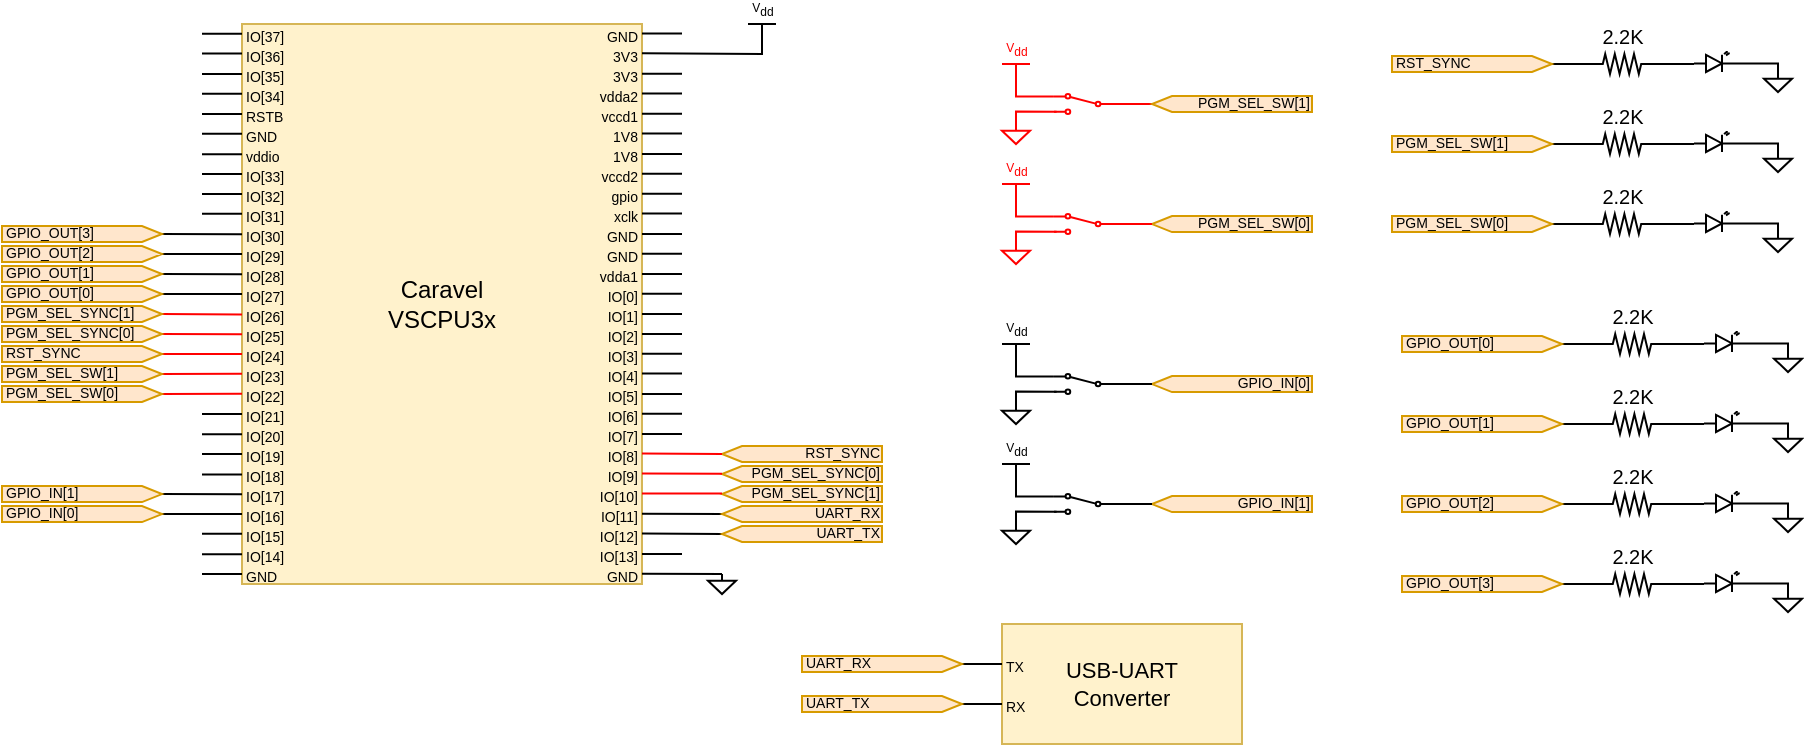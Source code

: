 <mxfile version="24.8.0">
  <diagram name="Page-1" id="TQfMiRhKRTwuqKvitWB-">
    <mxGraphModel dx="1087" dy="548" grid="1" gridSize="5" guides="1" tooltips="1" connect="1" arrows="1" fold="1" page="1" pageScale="1" pageWidth="1100" pageHeight="1700" math="0" shadow="0">
      <root>
        <mxCell id="0" />
        <mxCell id="1" parent="0" />
        <mxCell id="eyw2YwXvaOHmk0R-a-mZ-149" value="&lt;div&gt;Caravel&lt;/div&gt;&lt;div&gt;VSCPU3x&lt;br&gt;&lt;/div&gt;" style="whiteSpace=wrap;html=1;verticalAlign=middle;fillColor=#fff2cc;strokeColor=#d6b656;" parent="1" vertex="1">
          <mxGeometry x="160" y="20" width="200" height="280" as="geometry" />
        </mxCell>
        <mxCell id="eyw2YwXvaOHmk0R-a-mZ-150" value="" style="endArrow=none;html=1;rounded=0;" parent="1" edge="1">
          <mxGeometry width="50" height="50" relative="1" as="geometry">
            <mxPoint x="160" y="24.88" as="sourcePoint" />
            <mxPoint x="140" y="24.88" as="targetPoint" />
          </mxGeometry>
        </mxCell>
        <mxCell id="eyw2YwXvaOHmk0R-a-mZ-152" value="&lt;font style=&quot;font-size: 7px;&quot;&gt;IO[37]&lt;/font&gt;" style="text;html=1;strokeColor=none;fillColor=none;align=left;verticalAlign=middle;whiteSpace=wrap;rounded=0;" parent="1" vertex="1">
          <mxGeometry x="160" y="20" width="40" height="10" as="geometry" />
        </mxCell>
        <mxCell id="eyw2YwXvaOHmk0R-a-mZ-153" value="&lt;div&gt;&lt;font style=&quot;font-size: 7px;&quot;&gt;IO[36]&lt;/font&gt;&lt;/div&gt;" style="text;html=1;strokeColor=none;fillColor=none;align=left;verticalAlign=middle;whiteSpace=wrap;rounded=0;" parent="1" vertex="1">
          <mxGeometry x="160" y="30" width="40" height="10" as="geometry" />
        </mxCell>
        <mxCell id="eyw2YwXvaOHmk0R-a-mZ-154" value="&lt;font style=&quot;font-size: 7px;&quot;&gt;IO[35]&lt;/font&gt;" style="text;html=1;strokeColor=none;fillColor=none;align=left;verticalAlign=middle;whiteSpace=wrap;rounded=0;" parent="1" vertex="1">
          <mxGeometry x="160" y="40" width="40" height="10" as="geometry" />
        </mxCell>
        <mxCell id="eyw2YwXvaOHmk0R-a-mZ-155" value="&lt;font style=&quot;font-size: 7px;&quot;&gt;IO[34]&lt;/font&gt;" style="text;html=1;strokeColor=none;fillColor=none;align=left;verticalAlign=middle;whiteSpace=wrap;rounded=0;" parent="1" vertex="1">
          <mxGeometry x="160" y="50" width="40" height="10" as="geometry" />
        </mxCell>
        <mxCell id="eyw2YwXvaOHmk0R-a-mZ-156" value="&lt;font style=&quot;font-size: 7px;&quot;&gt;RSTB&lt;/font&gt;" style="text;html=1;strokeColor=none;fillColor=none;align=left;verticalAlign=middle;whiteSpace=wrap;rounded=0;" parent="1" vertex="1">
          <mxGeometry x="160" y="60" width="40" height="10" as="geometry" />
        </mxCell>
        <mxCell id="eyw2YwXvaOHmk0R-a-mZ-157" value="&lt;font style=&quot;font-size: 7px;&quot;&gt;GND&lt;/font&gt;" style="text;html=1;strokeColor=none;fillColor=none;align=left;verticalAlign=middle;whiteSpace=wrap;rounded=0;" parent="1" vertex="1">
          <mxGeometry x="160" y="70" width="40" height="10" as="geometry" />
        </mxCell>
        <mxCell id="eyw2YwXvaOHmk0R-a-mZ-158" value="&lt;font style=&quot;font-size: 7px;&quot;&gt;vddio&lt;/font&gt;" style="text;html=1;strokeColor=none;fillColor=none;align=left;verticalAlign=middle;whiteSpace=wrap;rounded=0;" parent="1" vertex="1">
          <mxGeometry x="160" y="80" width="40" height="10" as="geometry" />
        </mxCell>
        <mxCell id="eyw2YwXvaOHmk0R-a-mZ-159" value="&lt;font style=&quot;font-size: 7px;&quot;&gt;IO[33]&lt;/font&gt;" style="text;html=1;strokeColor=none;fillColor=none;align=left;verticalAlign=middle;whiteSpace=wrap;rounded=0;" parent="1" vertex="1">
          <mxGeometry x="160" y="90" width="40" height="10" as="geometry" />
        </mxCell>
        <mxCell id="eyw2YwXvaOHmk0R-a-mZ-160" value="&lt;font style=&quot;font-size: 7px;&quot;&gt;IO[32]&lt;/font&gt;" style="text;html=1;strokeColor=none;fillColor=none;align=left;verticalAlign=middle;whiteSpace=wrap;rounded=0;" parent="1" vertex="1">
          <mxGeometry x="160" y="100" width="40" height="10" as="geometry" />
        </mxCell>
        <mxCell id="eyw2YwXvaOHmk0R-a-mZ-161" value="&lt;font style=&quot;font-size: 7px;&quot;&gt;IO[31]&lt;/font&gt;" style="text;html=1;strokeColor=none;fillColor=none;align=left;verticalAlign=middle;whiteSpace=wrap;rounded=0;" parent="1" vertex="1">
          <mxGeometry x="160" y="110" width="40" height="10" as="geometry" />
        </mxCell>
        <mxCell id="eyw2YwXvaOHmk0R-a-mZ-162" value="&lt;font style=&quot;font-size: 7px;&quot;&gt;IO[30]&lt;/font&gt;" style="text;html=1;strokeColor=none;fillColor=none;align=left;verticalAlign=middle;whiteSpace=wrap;rounded=0;" parent="1" vertex="1">
          <mxGeometry x="160" y="120" width="40" height="10" as="geometry" />
        </mxCell>
        <mxCell id="eyw2YwXvaOHmk0R-a-mZ-163" value="&lt;font style=&quot;font-size: 7px;&quot;&gt;IO[29]&lt;/font&gt;" style="text;html=1;strokeColor=none;fillColor=none;align=left;verticalAlign=middle;whiteSpace=wrap;rounded=0;" parent="1" vertex="1">
          <mxGeometry x="160" y="130" width="40" height="10" as="geometry" />
        </mxCell>
        <mxCell id="eyw2YwXvaOHmk0R-a-mZ-164" value="&lt;font style=&quot;font-size: 7px;&quot;&gt;IO[28]&lt;/font&gt;" style="text;html=1;strokeColor=none;fillColor=none;align=left;verticalAlign=middle;whiteSpace=wrap;rounded=0;" parent="1" vertex="1">
          <mxGeometry x="160" y="140" width="40" height="10" as="geometry" />
        </mxCell>
        <mxCell id="eyw2YwXvaOHmk0R-a-mZ-165" value="&lt;font style=&quot;font-size: 7px;&quot;&gt;IO[27]&lt;/font&gt;" style="text;html=1;strokeColor=none;fillColor=none;align=left;verticalAlign=middle;whiteSpace=wrap;rounded=0;" parent="1" vertex="1">
          <mxGeometry x="160" y="150" width="40" height="10" as="geometry" />
        </mxCell>
        <mxCell id="eyw2YwXvaOHmk0R-a-mZ-166" value="&lt;font style=&quot;font-size: 7px;&quot;&gt;IO[26]&lt;/font&gt;" style="text;html=1;strokeColor=none;fillColor=none;align=left;verticalAlign=middle;whiteSpace=wrap;rounded=0;" parent="1" vertex="1">
          <mxGeometry x="160" y="160" width="40" height="10" as="geometry" />
        </mxCell>
        <mxCell id="eyw2YwXvaOHmk0R-a-mZ-167" value="&lt;font style=&quot;font-size: 7px;&quot;&gt;IO[25]&lt;/font&gt;" style="text;html=1;strokeColor=none;fillColor=none;align=left;verticalAlign=middle;whiteSpace=wrap;rounded=0;" parent="1" vertex="1">
          <mxGeometry x="160" y="170" width="40" height="10" as="geometry" />
        </mxCell>
        <mxCell id="eyw2YwXvaOHmk0R-a-mZ-168" value="&lt;font style=&quot;font-size: 7px;&quot;&gt;IO[24]&lt;/font&gt;" style="text;html=1;strokeColor=none;fillColor=none;align=left;verticalAlign=middle;whiteSpace=wrap;rounded=0;" parent="1" vertex="1">
          <mxGeometry x="160" y="180" width="40" height="10" as="geometry" />
        </mxCell>
        <mxCell id="eyw2YwXvaOHmk0R-a-mZ-169" value="&lt;font style=&quot;font-size: 7px;&quot;&gt;IO[23]&lt;/font&gt;" style="text;html=1;strokeColor=none;fillColor=none;align=left;verticalAlign=middle;whiteSpace=wrap;rounded=0;" parent="1" vertex="1">
          <mxGeometry x="160" y="190" width="40" height="10" as="geometry" />
        </mxCell>
        <mxCell id="eyw2YwXvaOHmk0R-a-mZ-170" value="&lt;font style=&quot;font-size: 7px;&quot;&gt;IO[22]&lt;/font&gt;" style="text;html=1;strokeColor=none;fillColor=none;align=left;verticalAlign=middle;whiteSpace=wrap;rounded=0;" parent="1" vertex="1">
          <mxGeometry x="160" y="200" width="40" height="10" as="geometry" />
        </mxCell>
        <mxCell id="eyw2YwXvaOHmk0R-a-mZ-171" value="&lt;font style=&quot;font-size: 7px;&quot;&gt;IO[21]&lt;/font&gt;" style="text;html=1;strokeColor=none;fillColor=none;align=left;verticalAlign=middle;whiteSpace=wrap;rounded=0;" parent="1" vertex="1">
          <mxGeometry x="160" y="210" width="40" height="10" as="geometry" />
        </mxCell>
        <mxCell id="eyw2YwXvaOHmk0R-a-mZ-172" value="&lt;font style=&quot;font-size: 7px;&quot;&gt;IO[20]&lt;/font&gt;" style="text;html=1;strokeColor=none;fillColor=none;align=left;verticalAlign=middle;whiteSpace=wrap;rounded=0;" parent="1" vertex="1">
          <mxGeometry x="160" y="220" width="40" height="10" as="geometry" />
        </mxCell>
        <mxCell id="eyw2YwXvaOHmk0R-a-mZ-173" value="&lt;font style=&quot;font-size: 7px;&quot;&gt;IO[19]&lt;/font&gt;" style="text;html=1;strokeColor=none;fillColor=none;align=left;verticalAlign=middle;whiteSpace=wrap;rounded=0;" parent="1" vertex="1">
          <mxGeometry x="160" y="230" width="40" height="10" as="geometry" />
        </mxCell>
        <mxCell id="eyw2YwXvaOHmk0R-a-mZ-174" value="&lt;font style=&quot;font-size: 7px;&quot;&gt;IO[18]&lt;/font&gt;" style="text;html=1;strokeColor=none;fillColor=none;align=left;verticalAlign=middle;whiteSpace=wrap;rounded=0;" parent="1" vertex="1">
          <mxGeometry x="160" y="240" width="40" height="10" as="geometry" />
        </mxCell>
        <mxCell id="eyw2YwXvaOHmk0R-a-mZ-175" value="&lt;font style=&quot;font-size: 7px;&quot;&gt;IO[17]&lt;/font&gt;" style="text;html=1;strokeColor=none;fillColor=none;align=left;verticalAlign=middle;whiteSpace=wrap;rounded=0;" parent="1" vertex="1">
          <mxGeometry x="160" y="250" width="40" height="10" as="geometry" />
        </mxCell>
        <mxCell id="eyw2YwXvaOHmk0R-a-mZ-176" value="&lt;font style=&quot;font-size: 7px;&quot;&gt;IO[16]&lt;/font&gt;" style="text;html=1;strokeColor=none;fillColor=none;align=left;verticalAlign=middle;whiteSpace=wrap;rounded=0;" parent="1" vertex="1">
          <mxGeometry x="160" y="260" width="40" height="10" as="geometry" />
        </mxCell>
        <mxCell id="eyw2YwXvaOHmk0R-a-mZ-177" value="&lt;font style=&quot;font-size: 7px;&quot;&gt;IO[15]&lt;/font&gt;" style="text;html=1;strokeColor=none;fillColor=none;align=left;verticalAlign=middle;whiteSpace=wrap;rounded=0;" parent="1" vertex="1">
          <mxGeometry x="160" y="270" width="40" height="10" as="geometry" />
        </mxCell>
        <mxCell id="eyw2YwXvaOHmk0R-a-mZ-178" value="&lt;font style=&quot;font-size: 7px;&quot;&gt;IO[14]&lt;/font&gt;" style="text;html=1;strokeColor=none;fillColor=none;align=left;verticalAlign=middle;whiteSpace=wrap;rounded=0;" parent="1" vertex="1">
          <mxGeometry x="160" y="280" width="40" height="10" as="geometry" />
        </mxCell>
        <mxCell id="eyw2YwXvaOHmk0R-a-mZ-184" value="&lt;font style=&quot;font-size: 7px;&quot;&gt;GND&lt;/font&gt;" style="text;html=1;strokeColor=none;fillColor=none;align=right;verticalAlign=middle;whiteSpace=wrap;rounded=0;" parent="1" vertex="1">
          <mxGeometry x="320" y="20" width="40" height="10" as="geometry" />
        </mxCell>
        <mxCell id="eyw2YwXvaOHmk0R-a-mZ-185" value="&lt;font style=&quot;font-size: 7px;&quot;&gt;3V3&lt;/font&gt;" style="text;html=1;strokeColor=none;fillColor=none;align=right;verticalAlign=middle;whiteSpace=wrap;rounded=0;" parent="1" vertex="1">
          <mxGeometry x="320" y="30" width="40" height="10" as="geometry" />
        </mxCell>
        <mxCell id="eyw2YwXvaOHmk0R-a-mZ-186" value="&lt;font style=&quot;font-size: 7px;&quot;&gt;3V3&lt;/font&gt;" style="text;html=1;strokeColor=none;fillColor=none;align=right;verticalAlign=middle;whiteSpace=wrap;rounded=0;" parent="1" vertex="1">
          <mxGeometry x="320" y="40" width="40" height="10" as="geometry" />
        </mxCell>
        <mxCell id="eyw2YwXvaOHmk0R-a-mZ-187" value="&lt;font style=&quot;font-size: 7px;&quot;&gt;vdda2&lt;/font&gt;" style="text;html=1;strokeColor=none;fillColor=none;align=right;verticalAlign=middle;whiteSpace=wrap;rounded=0;" parent="1" vertex="1">
          <mxGeometry x="320" y="50" width="40" height="10" as="geometry" />
        </mxCell>
        <mxCell id="eyw2YwXvaOHmk0R-a-mZ-188" value="&lt;font style=&quot;font-size: 7px;&quot;&gt;vccd1&lt;/font&gt;" style="text;html=1;strokeColor=none;fillColor=none;align=right;verticalAlign=middle;whiteSpace=wrap;rounded=0;" parent="1" vertex="1">
          <mxGeometry x="320" y="60" width="40" height="10" as="geometry" />
        </mxCell>
        <mxCell id="eyw2YwXvaOHmk0R-a-mZ-189" value="&lt;font style=&quot;font-size: 7px;&quot;&gt;gpio&lt;/font&gt;" style="text;html=1;strokeColor=none;fillColor=none;align=right;verticalAlign=middle;whiteSpace=wrap;rounded=0;" parent="1" vertex="1">
          <mxGeometry x="320" y="100" width="40" height="10" as="geometry" />
        </mxCell>
        <mxCell id="eyw2YwXvaOHmk0R-a-mZ-190" value="&lt;font style=&quot;font-size: 7px;&quot;&gt;xclk&lt;/font&gt;" style="text;html=1;strokeColor=none;fillColor=none;align=right;verticalAlign=middle;whiteSpace=wrap;rounded=0;" parent="1" vertex="1">
          <mxGeometry x="320" y="110" width="40" height="10" as="geometry" />
        </mxCell>
        <mxCell id="eyw2YwXvaOHmk0R-a-mZ-191" value="&lt;font style=&quot;font-size: 7px;&quot;&gt;GND&lt;/font&gt;" style="text;html=1;strokeColor=none;fillColor=none;align=right;verticalAlign=middle;whiteSpace=wrap;rounded=0;" parent="1" vertex="1">
          <mxGeometry x="320" y="120" width="40" height="10" as="geometry" />
        </mxCell>
        <mxCell id="eyw2YwXvaOHmk0R-a-mZ-192" value="&lt;font style=&quot;font-size: 7px;&quot;&gt;GND&lt;/font&gt;" style="text;html=1;strokeColor=none;fillColor=none;align=right;verticalAlign=middle;whiteSpace=wrap;rounded=0;" parent="1" vertex="1">
          <mxGeometry x="320" y="130" width="40" height="10" as="geometry" />
        </mxCell>
        <mxCell id="eyw2YwXvaOHmk0R-a-mZ-193" value="&lt;font style=&quot;font-size: 7px;&quot;&gt;vdda1&lt;/font&gt;" style="text;html=1;strokeColor=none;fillColor=none;align=right;verticalAlign=middle;whiteSpace=wrap;rounded=0;" parent="1" vertex="1">
          <mxGeometry x="320" y="140" width="40" height="10" as="geometry" />
        </mxCell>
        <mxCell id="eyw2YwXvaOHmk0R-a-mZ-194" value="&lt;font style=&quot;font-size: 7px;&quot;&gt;IO[0]&lt;/font&gt;" style="text;html=1;strokeColor=none;fillColor=none;align=right;verticalAlign=middle;whiteSpace=wrap;rounded=0;" parent="1" vertex="1">
          <mxGeometry x="320" y="150" width="40" height="10" as="geometry" />
        </mxCell>
        <mxCell id="eyw2YwXvaOHmk0R-a-mZ-195" value="&lt;font style=&quot;font-size: 7px;&quot;&gt;IO[1]&lt;/font&gt;" style="text;html=1;strokeColor=none;fillColor=none;align=right;verticalAlign=middle;whiteSpace=wrap;rounded=0;" parent="1" vertex="1">
          <mxGeometry x="320" y="160" width="40" height="10" as="geometry" />
        </mxCell>
        <mxCell id="eyw2YwXvaOHmk0R-a-mZ-196" value="&lt;font style=&quot;font-size: 7px;&quot;&gt;IO[2]&lt;/font&gt;" style="text;html=1;strokeColor=none;fillColor=none;align=right;verticalAlign=middle;whiteSpace=wrap;rounded=0;" parent="1" vertex="1">
          <mxGeometry x="320" y="170" width="40" height="10" as="geometry" />
        </mxCell>
        <mxCell id="eyw2YwXvaOHmk0R-a-mZ-197" value="&lt;font style=&quot;font-size: 7px;&quot;&gt;IO[3]&lt;/font&gt;" style="text;html=1;strokeColor=none;fillColor=none;align=right;verticalAlign=middle;whiteSpace=wrap;rounded=0;" parent="1" vertex="1">
          <mxGeometry x="320" y="180" width="40" height="10" as="geometry" />
        </mxCell>
        <mxCell id="eyw2YwXvaOHmk0R-a-mZ-198" value="&lt;font style=&quot;font-size: 7px;&quot;&gt;IO[4]&lt;/font&gt;" style="text;html=1;strokeColor=none;fillColor=none;align=right;verticalAlign=middle;whiteSpace=wrap;rounded=0;" parent="1" vertex="1">
          <mxGeometry x="320" y="190" width="40" height="10" as="geometry" />
        </mxCell>
        <mxCell id="eyw2YwXvaOHmk0R-a-mZ-199" value="&lt;font style=&quot;font-size: 7px;&quot;&gt;IO[5]&lt;/font&gt;" style="text;html=1;strokeColor=none;fillColor=none;align=right;verticalAlign=middle;whiteSpace=wrap;rounded=0;" parent="1" vertex="1">
          <mxGeometry x="320" y="200" width="40" height="10" as="geometry" />
        </mxCell>
        <mxCell id="eyw2YwXvaOHmk0R-a-mZ-200" value="&lt;font style=&quot;font-size: 7px;&quot;&gt;IO[6]&lt;/font&gt;" style="text;html=1;strokeColor=none;fillColor=none;align=right;verticalAlign=middle;whiteSpace=wrap;rounded=0;" parent="1" vertex="1">
          <mxGeometry x="320" y="210" width="40" height="10" as="geometry" />
        </mxCell>
        <mxCell id="eyw2YwXvaOHmk0R-a-mZ-201" value="&lt;font style=&quot;font-size: 7px;&quot;&gt;IO[7]&lt;/font&gt;" style="text;html=1;strokeColor=none;fillColor=none;align=right;verticalAlign=middle;whiteSpace=wrap;rounded=0;" parent="1" vertex="1">
          <mxGeometry x="320" y="220" width="40" height="10" as="geometry" />
        </mxCell>
        <mxCell id="eyw2YwXvaOHmk0R-a-mZ-202" value="&lt;font style=&quot;font-size: 7px;&quot;&gt;IO[8]&lt;/font&gt;" style="text;html=1;strokeColor=none;fillColor=none;align=right;verticalAlign=middle;whiteSpace=wrap;rounded=0;" parent="1" vertex="1">
          <mxGeometry x="320" y="230" width="40" height="10" as="geometry" />
        </mxCell>
        <mxCell id="eyw2YwXvaOHmk0R-a-mZ-203" value="&lt;font style=&quot;font-size: 7px;&quot;&gt;IO[9]&lt;/font&gt;" style="text;html=1;strokeColor=none;fillColor=none;align=right;verticalAlign=middle;whiteSpace=wrap;rounded=0;" parent="1" vertex="1">
          <mxGeometry x="320" y="240" width="40" height="10" as="geometry" />
        </mxCell>
        <mxCell id="eyw2YwXvaOHmk0R-a-mZ-204" value="&lt;font style=&quot;font-size: 7px;&quot;&gt;IO[10]&lt;/font&gt;" style="text;html=1;strokeColor=none;fillColor=none;align=right;verticalAlign=middle;whiteSpace=wrap;rounded=0;" parent="1" vertex="1">
          <mxGeometry x="320" y="250" width="40" height="10" as="geometry" />
        </mxCell>
        <mxCell id="eyw2YwXvaOHmk0R-a-mZ-205" value="&lt;font style=&quot;font-size: 7px;&quot;&gt;IO[11]&lt;/font&gt;" style="text;html=1;strokeColor=none;fillColor=none;align=right;verticalAlign=middle;whiteSpace=wrap;rounded=0;" parent="1" vertex="1">
          <mxGeometry x="320" y="260" width="40" height="10" as="geometry" />
        </mxCell>
        <mxCell id="eyw2YwXvaOHmk0R-a-mZ-206" value="&lt;font style=&quot;font-size: 7px;&quot;&gt;IO[12]&lt;/font&gt;" style="text;html=1;strokeColor=none;fillColor=none;align=right;verticalAlign=middle;whiteSpace=wrap;rounded=0;" parent="1" vertex="1">
          <mxGeometry x="320" y="270" width="40" height="10" as="geometry" />
        </mxCell>
        <mxCell id="eyw2YwXvaOHmk0R-a-mZ-207" value="&lt;font style=&quot;font-size: 7px;&quot;&gt;IO[13]&lt;/font&gt;" style="text;html=1;strokeColor=none;fillColor=none;align=right;verticalAlign=middle;whiteSpace=wrap;rounded=0;" parent="1" vertex="1">
          <mxGeometry x="320" y="280" width="40" height="10" as="geometry" />
        </mxCell>
        <mxCell id="eyw2YwXvaOHmk0R-a-mZ-208" value="&lt;font style=&quot;font-size: 7px;&quot;&gt;1V8&lt;/font&gt;" style="text;html=1;strokeColor=none;fillColor=none;align=right;verticalAlign=middle;whiteSpace=wrap;rounded=0;" parent="1" vertex="1">
          <mxGeometry x="320" y="70" width="40" height="10" as="geometry" />
        </mxCell>
        <mxCell id="eyw2YwXvaOHmk0R-a-mZ-209" value="&lt;font style=&quot;font-size: 7px;&quot;&gt;1V8&lt;/font&gt;" style="text;html=1;strokeColor=none;fillColor=none;align=right;verticalAlign=middle;whiteSpace=wrap;rounded=0;" parent="1" vertex="1">
          <mxGeometry x="320" y="80" width="40" height="10" as="geometry" />
        </mxCell>
        <mxCell id="eyw2YwXvaOHmk0R-a-mZ-210" value="&lt;div&gt;&lt;font style=&quot;font-size: 7px;&quot;&gt;vccd2&lt;/font&gt;&lt;/div&gt;" style="text;html=1;strokeColor=none;fillColor=none;align=right;verticalAlign=middle;whiteSpace=wrap;rounded=0;" parent="1" vertex="1">
          <mxGeometry x="320" y="90" width="40" height="10" as="geometry" />
        </mxCell>
        <mxCell id="eyw2YwXvaOHmk0R-a-mZ-211" value="&lt;font style=&quot;font-size: 7px;&quot;&gt;GND&lt;/font&gt;" style="text;html=1;strokeColor=none;fillColor=none;align=left;verticalAlign=middle;whiteSpace=wrap;rounded=0;" parent="1" vertex="1">
          <mxGeometry x="160" y="290" width="40" height="10" as="geometry" />
        </mxCell>
        <mxCell id="eyw2YwXvaOHmk0R-a-mZ-212" value="" style="endArrow=none;html=1;rounded=0;" parent="1" edge="1">
          <mxGeometry width="50" height="50" relative="1" as="geometry">
            <mxPoint x="160" y="34.76" as="sourcePoint" />
            <mxPoint x="140" y="34.76" as="targetPoint" />
          </mxGeometry>
        </mxCell>
        <mxCell id="eyw2YwXvaOHmk0R-a-mZ-216" value="" style="endArrow=none;html=1;rounded=0;" parent="1" edge="1">
          <mxGeometry width="50" height="50" relative="1" as="geometry">
            <mxPoint x="160" y="45" as="sourcePoint" />
            <mxPoint x="140" y="45" as="targetPoint" />
          </mxGeometry>
        </mxCell>
        <mxCell id="eyw2YwXvaOHmk0R-a-mZ-217" value="" style="endArrow=none;html=1;rounded=0;" parent="1" edge="1">
          <mxGeometry width="50" height="50" relative="1" as="geometry">
            <mxPoint x="160" y="54.88" as="sourcePoint" />
            <mxPoint x="140" y="54.88" as="targetPoint" />
          </mxGeometry>
        </mxCell>
        <mxCell id="eyw2YwXvaOHmk0R-a-mZ-218" value="" style="endArrow=none;html=1;rounded=0;" parent="1" edge="1">
          <mxGeometry width="50" height="50" relative="1" as="geometry">
            <mxPoint x="160" y="65" as="sourcePoint" />
            <mxPoint x="140" y="65" as="targetPoint" />
          </mxGeometry>
        </mxCell>
        <mxCell id="eyw2YwXvaOHmk0R-a-mZ-219" value="" style="endArrow=none;html=1;rounded=0;" parent="1" edge="1">
          <mxGeometry width="50" height="50" relative="1" as="geometry">
            <mxPoint x="160" y="74.88" as="sourcePoint" />
            <mxPoint x="140" y="74.88" as="targetPoint" />
          </mxGeometry>
        </mxCell>
        <mxCell id="eyw2YwXvaOHmk0R-a-mZ-220" value="" style="endArrow=none;html=1;rounded=0;" parent="1" edge="1">
          <mxGeometry width="50" height="50" relative="1" as="geometry">
            <mxPoint x="160" y="85.12" as="sourcePoint" />
            <mxPoint x="140" y="85.12" as="targetPoint" />
          </mxGeometry>
        </mxCell>
        <mxCell id="eyw2YwXvaOHmk0R-a-mZ-221" value="" style="endArrow=none;html=1;rounded=0;" parent="1" edge="1">
          <mxGeometry width="50" height="50" relative="1" as="geometry">
            <mxPoint x="160" y="95" as="sourcePoint" />
            <mxPoint x="140" y="95" as="targetPoint" />
          </mxGeometry>
        </mxCell>
        <mxCell id="eyw2YwXvaOHmk0R-a-mZ-222" value="" style="endArrow=none;html=1;rounded=0;" parent="1" edge="1">
          <mxGeometry width="50" height="50" relative="1" as="geometry">
            <mxPoint x="160" y="105" as="sourcePoint" />
            <mxPoint x="140" y="105" as="targetPoint" />
          </mxGeometry>
        </mxCell>
        <mxCell id="eyw2YwXvaOHmk0R-a-mZ-223" value="" style="endArrow=none;html=1;rounded=0;" parent="1" edge="1">
          <mxGeometry width="50" height="50" relative="1" as="geometry">
            <mxPoint x="160" y="114.88" as="sourcePoint" />
            <mxPoint x="140" y="114.88" as="targetPoint" />
          </mxGeometry>
        </mxCell>
        <mxCell id="eyw2YwXvaOHmk0R-a-mZ-224" value="" style="endArrow=none;html=1;rounded=0;entryX=1;entryY=0.5;entryDx=0;entryDy=0;entryPerimeter=0;" parent="1" target="x0_SZehND5_r6JSviN0u-4" edge="1">
          <mxGeometry width="50" height="50" relative="1" as="geometry">
            <mxPoint x="160" y="125.12" as="sourcePoint" />
            <mxPoint x="140" y="125" as="targetPoint" />
          </mxGeometry>
        </mxCell>
        <mxCell id="eyw2YwXvaOHmk0R-a-mZ-225" value="" style="endArrow=none;html=1;rounded=0;entryX=0;entryY=0.5;entryDx=0;entryDy=0;entryPerimeter=0;" parent="1" target="x0_SZehND5_r6JSviN0u-3" edge="1">
          <mxGeometry width="50" height="50" relative="1" as="geometry">
            <mxPoint x="160" y="135" as="sourcePoint" />
            <mxPoint x="140" y="135" as="targetPoint" />
          </mxGeometry>
        </mxCell>
        <mxCell id="eyw2YwXvaOHmk0R-a-mZ-226" value="" style="endArrow=none;html=1;rounded=0;entryX=1;entryY=0.5;entryDx=0;entryDy=0;entryPerimeter=0;" parent="1" target="x0_SZehND5_r6JSviN0u-2" edge="1">
          <mxGeometry width="50" height="50" relative="1" as="geometry">
            <mxPoint x="160" y="145.12" as="sourcePoint" />
            <mxPoint x="140" y="145" as="targetPoint" />
          </mxGeometry>
        </mxCell>
        <mxCell id="eyw2YwXvaOHmk0R-a-mZ-227" value="" style="endArrow=none;html=1;rounded=0;entryX=1;entryY=0.5;entryDx=0;entryDy=0;entryPerimeter=0;" parent="1" target="x0_SZehND5_r6JSviN0u-1" edge="1">
          <mxGeometry width="50" height="50" relative="1" as="geometry">
            <mxPoint x="160" y="155" as="sourcePoint" />
            <mxPoint x="140" y="155" as="targetPoint" />
          </mxGeometry>
        </mxCell>
        <mxCell id="eyw2YwXvaOHmk0R-a-mZ-228" value="" style="endArrow=none;html=1;rounded=0;entryX=1;entryY=0.5;entryDx=0;entryDy=0;entryPerimeter=0;fillColor=#f8cecc;gradientColor=#ea6b66;strokeColor=#ff0000;" parent="1" target="x0_SZehND5_r6JSviN0u-8" edge="1">
          <mxGeometry width="50" height="50" relative="1" as="geometry">
            <mxPoint x="160" y="165.24" as="sourcePoint" />
            <mxPoint x="140" y="165.24" as="targetPoint" />
          </mxGeometry>
        </mxCell>
        <mxCell id="eyw2YwXvaOHmk0R-a-mZ-229" value="" style="endArrow=none;html=1;rounded=0;entryX=1;entryY=0.5;entryDx=0;entryDy=0;entryPerimeter=0;fillColor=#f8cecc;gradientColor=#ea6b66;strokeColor=#ff0000;" parent="1" target="x0_SZehND5_r6JSviN0u-7" edge="1">
          <mxGeometry width="50" height="50" relative="1" as="geometry">
            <mxPoint x="160" y="175.12" as="sourcePoint" />
            <mxPoint x="140" y="175.12" as="targetPoint" />
          </mxGeometry>
        </mxCell>
        <mxCell id="eyw2YwXvaOHmk0R-a-mZ-230" value="" style="endArrow=none;html=1;rounded=0;entryX=1;entryY=0.5;entryDx=0;entryDy=0;entryPerimeter=0;fillColor=#f8cecc;gradientColor=#ea6b66;strokeColor=#ff0000;" parent="1" target="x0_SZehND5_r6JSviN0u-6" edge="1">
          <mxGeometry width="50" height="50" relative="1" as="geometry">
            <mxPoint x="160" y="185" as="sourcePoint" />
            <mxPoint x="140" y="185" as="targetPoint" />
          </mxGeometry>
        </mxCell>
        <mxCell id="eyw2YwXvaOHmk0R-a-mZ-231" value="" style="endArrow=none;html=1;rounded=0;entryX=1;entryY=0.5;entryDx=0;entryDy=0;entryPerimeter=0;fillColor=#f8cecc;gradientColor=#ea6b66;strokeColor=#ff0000;" parent="1" target="x0_SZehND5_r6JSviN0u-5" edge="1">
          <mxGeometry width="50" height="50" relative="1" as="geometry">
            <mxPoint x="160" y="194.88" as="sourcePoint" />
            <mxPoint x="140" y="194.88" as="targetPoint" />
          </mxGeometry>
        </mxCell>
        <mxCell id="eyw2YwXvaOHmk0R-a-mZ-233" value="" style="endArrow=none;html=1;rounded=0;" parent="1" edge="1">
          <mxGeometry width="50" height="50" relative="1" as="geometry">
            <mxPoint x="160" y="215" as="sourcePoint" />
            <mxPoint x="140" y="215" as="targetPoint" />
          </mxGeometry>
        </mxCell>
        <mxCell id="eyw2YwXvaOHmk0R-a-mZ-234" value="" style="endArrow=none;html=1;rounded=0;" parent="1" edge="1">
          <mxGeometry width="50" height="50" relative="1" as="geometry">
            <mxPoint x="160" y="225.12" as="sourcePoint" />
            <mxPoint x="140" y="225.12" as="targetPoint" />
          </mxGeometry>
        </mxCell>
        <mxCell id="eyw2YwXvaOHmk0R-a-mZ-235" value="" style="endArrow=none;html=1;rounded=0;" parent="1" edge="1">
          <mxGeometry width="50" height="50" relative="1" as="geometry">
            <mxPoint x="160" y="235" as="sourcePoint" />
            <mxPoint x="140" y="235" as="targetPoint" />
          </mxGeometry>
        </mxCell>
        <mxCell id="eyw2YwXvaOHmk0R-a-mZ-236" value="" style="endArrow=none;html=1;rounded=0;" parent="1" edge="1">
          <mxGeometry width="50" height="50" relative="1" as="geometry">
            <mxPoint x="160" y="245.24" as="sourcePoint" />
            <mxPoint x="140" y="245.24" as="targetPoint" />
          </mxGeometry>
        </mxCell>
        <mxCell id="eyw2YwXvaOHmk0R-a-mZ-237" value="" style="endArrow=none;html=1;rounded=0;entryX=1;entryY=0.5;entryDx=0;entryDy=0;entryPerimeter=0;" parent="1" target="s9okOD3CWAa4yVyvhVGe-2" edge="1">
          <mxGeometry width="50" height="50" relative="1" as="geometry">
            <mxPoint x="160" y="255.12" as="sourcePoint" />
            <mxPoint x="140" y="255.12" as="targetPoint" />
          </mxGeometry>
        </mxCell>
        <mxCell id="eyw2YwXvaOHmk0R-a-mZ-238" value="" style="endArrow=none;html=1;rounded=0;entryX=1;entryY=0.5;entryDx=0;entryDy=0;entryPerimeter=0;" parent="1" target="s9okOD3CWAa4yVyvhVGe-1" edge="1">
          <mxGeometry width="50" height="50" relative="1" as="geometry">
            <mxPoint x="160" y="265" as="sourcePoint" />
            <mxPoint x="140" y="265" as="targetPoint" />
          </mxGeometry>
        </mxCell>
        <mxCell id="eyw2YwXvaOHmk0R-a-mZ-239" value="" style="endArrow=none;html=1;rounded=0;" parent="1" edge="1">
          <mxGeometry width="50" height="50" relative="1" as="geometry">
            <mxPoint x="160" y="274.88" as="sourcePoint" />
            <mxPoint x="140" y="274.88" as="targetPoint" />
          </mxGeometry>
        </mxCell>
        <mxCell id="eyw2YwXvaOHmk0R-a-mZ-240" value="" style="endArrow=none;html=1;rounded=0;" parent="1" edge="1">
          <mxGeometry width="50" height="50" relative="1" as="geometry">
            <mxPoint x="160" y="285.12" as="sourcePoint" />
            <mxPoint x="140" y="285.12" as="targetPoint" />
          </mxGeometry>
        </mxCell>
        <mxCell id="eyw2YwXvaOHmk0R-a-mZ-241" value="" style="endArrow=none;html=1;rounded=0;" parent="1" edge="1">
          <mxGeometry width="50" height="50" relative="1" as="geometry">
            <mxPoint x="160" y="295" as="sourcePoint" />
            <mxPoint x="140" y="295" as="targetPoint" />
          </mxGeometry>
        </mxCell>
        <mxCell id="eyw2YwXvaOHmk0R-a-mZ-246" value="&lt;font style=&quot;font-size: 7px;&quot;&gt;GND&lt;/font&gt;" style="text;html=1;strokeColor=none;fillColor=none;align=right;verticalAlign=middle;whiteSpace=wrap;rounded=0;" parent="1" vertex="1">
          <mxGeometry x="320" y="290" width="40" height="10" as="geometry" />
        </mxCell>
        <mxCell id="eyw2YwXvaOHmk0R-a-mZ-247" value="" style="endArrow=none;html=1;rounded=0;" parent="1" edge="1">
          <mxGeometry width="50" height="50" relative="1" as="geometry">
            <mxPoint x="380" y="24.7" as="sourcePoint" />
            <mxPoint x="360" y="24.7" as="targetPoint" />
          </mxGeometry>
        </mxCell>
        <mxCell id="eyw2YwXvaOHmk0R-a-mZ-248" value="" style="endArrow=none;html=1;rounded=0;exitX=0.5;exitY=0;exitDx=0;exitDy=0;exitPerimeter=0;" parent="1" edge="1" source="Cdjs30osqwjPSGUu_mH4-3">
          <mxGeometry width="50" height="50" relative="1" as="geometry">
            <mxPoint x="420" y="35" as="sourcePoint" />
            <mxPoint x="360" y="34.58" as="targetPoint" />
            <Array as="points">
              <mxPoint x="420" y="35" />
            </Array>
          </mxGeometry>
        </mxCell>
        <mxCell id="eyw2YwXvaOHmk0R-a-mZ-249" value="" style="endArrow=none;html=1;rounded=0;" parent="1" edge="1">
          <mxGeometry width="50" height="50" relative="1" as="geometry">
            <mxPoint x="380" y="44.82" as="sourcePoint" />
            <mxPoint x="360" y="44.82" as="targetPoint" />
          </mxGeometry>
        </mxCell>
        <mxCell id="eyw2YwXvaOHmk0R-a-mZ-250" value="" style="endArrow=none;html=1;rounded=0;" parent="1" edge="1">
          <mxGeometry width="50" height="50" relative="1" as="geometry">
            <mxPoint x="380" y="54.7" as="sourcePoint" />
            <mxPoint x="360" y="54.7" as="targetPoint" />
          </mxGeometry>
        </mxCell>
        <mxCell id="eyw2YwXvaOHmk0R-a-mZ-251" value="" style="endArrow=none;html=1;rounded=0;" parent="1" edge="1">
          <mxGeometry width="50" height="50" relative="1" as="geometry">
            <mxPoint x="380" y="64.82" as="sourcePoint" />
            <mxPoint x="360" y="64.82" as="targetPoint" />
          </mxGeometry>
        </mxCell>
        <mxCell id="eyw2YwXvaOHmk0R-a-mZ-252" value="" style="endArrow=none;html=1;rounded=0;" parent="1" edge="1">
          <mxGeometry width="50" height="50" relative="1" as="geometry">
            <mxPoint x="380" y="74.7" as="sourcePoint" />
            <mxPoint x="360" y="74.7" as="targetPoint" />
          </mxGeometry>
        </mxCell>
        <mxCell id="eyw2YwXvaOHmk0R-a-mZ-253" value="" style="endArrow=none;html=1;rounded=0;" parent="1" edge="1">
          <mxGeometry width="50" height="50" relative="1" as="geometry">
            <mxPoint x="380" y="84.94" as="sourcePoint" />
            <mxPoint x="360" y="84.94" as="targetPoint" />
          </mxGeometry>
        </mxCell>
        <mxCell id="eyw2YwXvaOHmk0R-a-mZ-254" value="" style="endArrow=none;html=1;rounded=0;" parent="1" edge="1">
          <mxGeometry width="50" height="50" relative="1" as="geometry">
            <mxPoint x="380" y="94.82" as="sourcePoint" />
            <mxPoint x="360" y="94.82" as="targetPoint" />
          </mxGeometry>
        </mxCell>
        <mxCell id="eyw2YwXvaOHmk0R-a-mZ-255" value="" style="endArrow=none;html=1;rounded=0;" parent="1" edge="1">
          <mxGeometry width="50" height="50" relative="1" as="geometry">
            <mxPoint x="380" y="104.82" as="sourcePoint" />
            <mxPoint x="360" y="104.82" as="targetPoint" />
          </mxGeometry>
        </mxCell>
        <mxCell id="eyw2YwXvaOHmk0R-a-mZ-256" value="" style="endArrow=none;html=1;rounded=0;" parent="1" edge="1">
          <mxGeometry width="50" height="50" relative="1" as="geometry">
            <mxPoint x="380" y="114.7" as="sourcePoint" />
            <mxPoint x="360" y="114.7" as="targetPoint" />
          </mxGeometry>
        </mxCell>
        <mxCell id="eyw2YwXvaOHmk0R-a-mZ-257" value="" style="endArrow=none;html=1;rounded=0;" parent="1" edge="1">
          <mxGeometry width="50" height="50" relative="1" as="geometry">
            <mxPoint x="380" y="124.94" as="sourcePoint" />
            <mxPoint x="360" y="124.94" as="targetPoint" />
          </mxGeometry>
        </mxCell>
        <mxCell id="eyw2YwXvaOHmk0R-a-mZ-258" value="" style="endArrow=none;html=1;rounded=0;" parent="1" edge="1">
          <mxGeometry width="50" height="50" relative="1" as="geometry">
            <mxPoint x="380" y="134.82" as="sourcePoint" />
            <mxPoint x="360" y="134.82" as="targetPoint" />
          </mxGeometry>
        </mxCell>
        <mxCell id="eyw2YwXvaOHmk0R-a-mZ-259" value="" style="endArrow=none;html=1;rounded=0;" parent="1" edge="1">
          <mxGeometry width="50" height="50" relative="1" as="geometry">
            <mxPoint x="380" y="144.94" as="sourcePoint" />
            <mxPoint x="360" y="144.94" as="targetPoint" />
          </mxGeometry>
        </mxCell>
        <mxCell id="eyw2YwXvaOHmk0R-a-mZ-260" value="" style="endArrow=none;html=1;rounded=0;" parent="1" edge="1">
          <mxGeometry width="50" height="50" relative="1" as="geometry">
            <mxPoint x="380" y="154.82" as="sourcePoint" />
            <mxPoint x="360" y="154.82" as="targetPoint" />
          </mxGeometry>
        </mxCell>
        <mxCell id="eyw2YwXvaOHmk0R-a-mZ-261" value="" style="endArrow=none;html=1;rounded=0;" parent="1" edge="1">
          <mxGeometry width="50" height="50" relative="1" as="geometry">
            <mxPoint x="380" y="165.06" as="sourcePoint" />
            <mxPoint x="360" y="165.06" as="targetPoint" />
          </mxGeometry>
        </mxCell>
        <mxCell id="eyw2YwXvaOHmk0R-a-mZ-262" value="" style="endArrow=none;html=1;rounded=0;" parent="1" edge="1">
          <mxGeometry width="50" height="50" relative="1" as="geometry">
            <mxPoint x="380" y="174.94" as="sourcePoint" />
            <mxPoint x="360" y="174.94" as="targetPoint" />
          </mxGeometry>
        </mxCell>
        <mxCell id="eyw2YwXvaOHmk0R-a-mZ-263" value="" style="endArrow=none;html=1;rounded=0;" parent="1" edge="1">
          <mxGeometry width="50" height="50" relative="1" as="geometry">
            <mxPoint x="380" y="184.82" as="sourcePoint" />
            <mxPoint x="360" y="184.82" as="targetPoint" />
          </mxGeometry>
        </mxCell>
        <mxCell id="eyw2YwXvaOHmk0R-a-mZ-264" value="" style="endArrow=none;html=1;rounded=0;" parent="1" edge="1">
          <mxGeometry width="50" height="50" relative="1" as="geometry">
            <mxPoint x="380" y="194.7" as="sourcePoint" />
            <mxPoint x="360" y="194.7" as="targetPoint" />
          </mxGeometry>
        </mxCell>
        <mxCell id="eyw2YwXvaOHmk0R-a-mZ-265" value="" style="endArrow=none;html=1;rounded=0;" parent="1" edge="1">
          <mxGeometry width="50" height="50" relative="1" as="geometry">
            <mxPoint x="380" y="204.94" as="sourcePoint" />
            <mxPoint x="360" y="204.94" as="targetPoint" />
          </mxGeometry>
        </mxCell>
        <mxCell id="eyw2YwXvaOHmk0R-a-mZ-266" value="" style="endArrow=none;html=1;rounded=0;" parent="1" edge="1">
          <mxGeometry width="50" height="50" relative="1" as="geometry">
            <mxPoint x="380" y="214.82" as="sourcePoint" />
            <mxPoint x="360" y="214.82" as="targetPoint" />
          </mxGeometry>
        </mxCell>
        <mxCell id="eyw2YwXvaOHmk0R-a-mZ-267" value="" style="endArrow=none;html=1;rounded=0;" parent="1" edge="1">
          <mxGeometry width="50" height="50" relative="1" as="geometry">
            <mxPoint x="380" y="224.94" as="sourcePoint" />
            <mxPoint x="360" y="224.94" as="targetPoint" />
          </mxGeometry>
        </mxCell>
        <mxCell id="eyw2YwXvaOHmk0R-a-mZ-271" value="" style="endArrow=none;html=1;rounded=0;exitX=1;exitY=0.5;exitDx=0;exitDy=0;exitPerimeter=0;" parent="1" source="x0_SZehND5_r6JSviN0u-24" edge="1">
          <mxGeometry width="50" height="50" relative="1" as="geometry">
            <mxPoint x="380" y="264.82" as="sourcePoint" />
            <mxPoint x="360" y="264.82" as="targetPoint" />
          </mxGeometry>
        </mxCell>
        <mxCell id="eyw2YwXvaOHmk0R-a-mZ-272" value="" style="endArrow=none;html=1;rounded=0;exitX=1;exitY=0.5;exitDx=0;exitDy=0;exitPerimeter=0;" parent="1" source="x0_SZehND5_r6JSviN0u-23" edge="1">
          <mxGeometry width="50" height="50" relative="1" as="geometry">
            <mxPoint x="380" y="275" as="sourcePoint" />
            <mxPoint x="360" y="274.7" as="targetPoint" />
          </mxGeometry>
        </mxCell>
        <mxCell id="eyw2YwXvaOHmk0R-a-mZ-273" value="" style="endArrow=none;html=1;rounded=0;" parent="1" edge="1">
          <mxGeometry width="50" height="50" relative="1" as="geometry">
            <mxPoint x="380" y="284.94" as="sourcePoint" />
            <mxPoint x="360" y="284.94" as="targetPoint" />
          </mxGeometry>
        </mxCell>
        <mxCell id="eyw2YwXvaOHmk0R-a-mZ-274" value="" style="endArrow=none;html=1;rounded=0;" parent="1" edge="1">
          <mxGeometry width="50" height="50" relative="1" as="geometry">
            <mxPoint x="400" y="295" as="sourcePoint" />
            <mxPoint x="360" y="294.82" as="targetPoint" />
          </mxGeometry>
        </mxCell>
        <mxCell id="x0_SZehND5_r6JSviN0u-1" value="GPIO_OUT[0]" style="html=1;shadow=0;dashed=0;align=left;verticalAlign=middle;shape=mxgraph.arrows2.arrow;dy=0;dx=10;notch=0;fillColor=#ffe6cc;strokeColor=#d79b00;fontSize=7;flipH=0;labelPosition=center;verticalLabelPosition=middle;" parent="1" vertex="1">
          <mxGeometry x="40" y="151" width="80" height="8" as="geometry" />
        </mxCell>
        <mxCell id="x0_SZehND5_r6JSviN0u-2" value="GPIO_OUT[1]" style="html=1;shadow=0;dashed=0;align=left;verticalAlign=middle;shape=mxgraph.arrows2.arrow;dy=0;dx=10;notch=0;fillColor=#ffe6cc;strokeColor=#d79b00;fontSize=7;flipH=0;labelPosition=center;verticalLabelPosition=middle;" parent="1" vertex="1">
          <mxGeometry x="40" y="141" width="80" height="8" as="geometry" />
        </mxCell>
        <mxCell id="x0_SZehND5_r6JSviN0u-3" value="GPIO_OUT[2]" style="html=1;shadow=0;dashed=0;align=left;verticalAlign=middle;shape=mxgraph.arrows2.arrow;dy=0;dx=10;notch=0;fillColor=#ffe6cc;strokeColor=#d79b00;fontSize=7;flipH=0;labelPosition=center;verticalLabelPosition=middle;" parent="1" vertex="1">
          <mxGeometry x="40" y="131" width="80" height="8" as="geometry" />
        </mxCell>
        <mxCell id="x0_SZehND5_r6JSviN0u-4" value="GPIO_OUT[3]" style="html=1;shadow=0;dashed=0;align=left;verticalAlign=middle;shape=mxgraph.arrows2.arrow;dy=0;dx=10;notch=0;fillColor=#ffe6cc;strokeColor=#d79b00;fontSize=7;flipH=0;labelPosition=center;verticalLabelPosition=middle;" parent="1" vertex="1">
          <mxGeometry x="40" y="121" width="80" height="8" as="geometry" />
        </mxCell>
        <mxCell id="x0_SZehND5_r6JSviN0u-5" value="PGM_SEL_SW[1]" style="html=1;shadow=0;dashed=0;align=left;verticalAlign=middle;shape=mxgraph.arrows2.arrow;dy=0;dx=10;notch=0;fillColor=#ffe6cc;strokeColor=#d79b00;fontSize=7;flipH=0;labelPosition=center;verticalLabelPosition=middle;" parent="1" vertex="1">
          <mxGeometry x="40" y="191" width="80" height="8" as="geometry" />
        </mxCell>
        <mxCell id="x0_SZehND5_r6JSviN0u-6" value="RST_SYNC" style="html=1;shadow=0;dashed=0;align=left;verticalAlign=middle;shape=mxgraph.arrows2.arrow;dy=0;dx=10;notch=0;fillColor=#ffe6cc;strokeColor=#d79b00;fontSize=7;flipH=0;labelPosition=center;verticalLabelPosition=middle;" parent="1" vertex="1">
          <mxGeometry x="40" y="181" width="80" height="8" as="geometry" />
        </mxCell>
        <mxCell id="x0_SZehND5_r6JSviN0u-7" value="PGM_SEL_SYNC[0]" style="html=1;shadow=0;dashed=0;align=left;verticalAlign=middle;shape=mxgraph.arrows2.arrow;dy=0;dx=10;notch=0;fillColor=#ffe6cc;strokeColor=#d79b00;fontSize=7;flipH=0;labelPosition=center;verticalLabelPosition=middle;" parent="1" vertex="1">
          <mxGeometry x="40" y="171" width="80" height="8" as="geometry" />
        </mxCell>
        <mxCell id="x0_SZehND5_r6JSviN0u-8" value="PGM_SEL_SYNC[1]" style="html=1;shadow=0;dashed=0;align=left;verticalAlign=middle;shape=mxgraph.arrows2.arrow;dy=0;dx=10;notch=0;fillColor=#ffe6cc;strokeColor=#d79b00;fontSize=7;flipH=0;labelPosition=center;verticalLabelPosition=middle;" parent="1" vertex="1">
          <mxGeometry x="40" y="161" width="80" height="8" as="geometry" />
        </mxCell>
        <mxCell id="x0_SZehND5_r6JSviN0u-9" value="" style="endArrow=none;html=1;rounded=0;entryX=1;entryY=0.5;entryDx=0;entryDy=0;entryPerimeter=0;fillColor=#f8cecc;gradientColor=#ea6b66;strokeColor=#ff0000;" parent="1" target="x0_SZehND5_r6JSviN0u-10" edge="1">
          <mxGeometry width="50" height="50" relative="1" as="geometry">
            <mxPoint x="160" y="204.88" as="sourcePoint" />
            <mxPoint x="140" y="204.88" as="targetPoint" />
          </mxGeometry>
        </mxCell>
        <mxCell id="x0_SZehND5_r6JSviN0u-10" value="PGM_SEL_SW[0]" style="html=1;shadow=0;dashed=0;align=left;verticalAlign=middle;shape=mxgraph.arrows2.arrow;dy=0;dx=10;notch=0;fillColor=#ffe6cc;strokeColor=#d79b00;fontSize=7;flipH=0;labelPosition=center;verticalLabelPosition=middle;" parent="1" vertex="1">
          <mxGeometry x="40" y="201" width="80" height="8" as="geometry" />
        </mxCell>
        <mxCell id="x0_SZehND5_r6JSviN0u-17" value="PGM_SEL_SYNC[1]" style="html=1;shadow=0;dashed=0;align=right;verticalAlign=middle;shape=mxgraph.arrows2.arrow;dy=0;dx=10;notch=0;fillColor=#ffe6cc;strokeColor=#d79b00;fontSize=7;flipH=1;labelPosition=center;verticalLabelPosition=middle;" parent="1" vertex="1">
          <mxGeometry x="400" y="251" width="80" height="8" as="geometry" />
        </mxCell>
        <mxCell id="x0_SZehND5_r6JSviN0u-18" value="PGM_SEL_SYNC[0]" style="html=1;shadow=0;dashed=0;align=right;verticalAlign=middle;shape=mxgraph.arrows2.arrow;dy=0;dx=10;notch=0;fillColor=#ffe6cc;strokeColor=#d79b00;fontSize=7;flipH=1;labelPosition=center;verticalLabelPosition=middle;" parent="1" vertex="1">
          <mxGeometry x="400" y="241" width="80" height="8" as="geometry" />
        </mxCell>
        <mxCell id="x0_SZehND5_r6JSviN0u-19" value="RST_SYNC" style="html=1;shadow=0;dashed=0;align=right;verticalAlign=middle;shape=mxgraph.arrows2.arrow;dy=0;dx=10;notch=0;fillColor=#ffe6cc;strokeColor=#d79b00;fontSize=7;flipH=1;labelPosition=center;verticalLabelPosition=middle;" parent="1" vertex="1">
          <mxGeometry x="400" y="231" width="80" height="8" as="geometry" />
        </mxCell>
        <mxCell id="x0_SZehND5_r6JSviN0u-20" value="" style="endArrow=none;html=1;rounded=0;entryX=1;entryY=0.5;entryDx=0;entryDy=0;entryPerimeter=0;fillColor=#f8cecc;gradientColor=#ea6b66;strokeColor=#ff0000;" parent="1" edge="1">
          <mxGeometry width="50" height="50" relative="1" as="geometry">
            <mxPoint x="400" y="235" as="sourcePoint" />
            <mxPoint x="360" y="234.76" as="targetPoint" />
          </mxGeometry>
        </mxCell>
        <mxCell id="x0_SZehND5_r6JSviN0u-21" value="" style="endArrow=none;html=1;rounded=0;entryX=1;entryY=0.5;entryDx=0;entryDy=0;entryPerimeter=0;fillColor=#f8cecc;gradientColor=#ea6b66;strokeColor=#ff0000;" parent="1" edge="1">
          <mxGeometry width="50" height="50" relative="1" as="geometry">
            <mxPoint x="400" y="244.88" as="sourcePoint" />
            <mxPoint x="360" y="244.76" as="targetPoint" />
          </mxGeometry>
        </mxCell>
        <mxCell id="x0_SZehND5_r6JSviN0u-22" value="" style="endArrow=none;html=1;rounded=0;entryX=1;entryY=0.5;entryDx=0;entryDy=0;entryPerimeter=0;fillColor=#f8cecc;gradientColor=#ea6b66;strokeColor=#ff0000;" parent="1" edge="1">
          <mxGeometry width="50" height="50" relative="1" as="geometry">
            <mxPoint x="400" y="254.76" as="sourcePoint" />
            <mxPoint x="360" y="254.76" as="targetPoint" />
          </mxGeometry>
        </mxCell>
        <mxCell id="x0_SZehND5_r6JSviN0u-23" value="UART_TX" style="html=1;shadow=0;dashed=0;align=right;verticalAlign=middle;shape=mxgraph.arrows2.arrow;dy=0;dx=10;notch=0;fillColor=#ffe6cc;strokeColor=#d79b00;fontSize=7;flipH=1;labelPosition=center;verticalLabelPosition=middle;" parent="1" vertex="1">
          <mxGeometry x="400" y="271" width="80" height="8" as="geometry" />
        </mxCell>
        <mxCell id="x0_SZehND5_r6JSviN0u-24" value="UART_RX" style="html=1;shadow=0;dashed=0;align=right;verticalAlign=middle;shape=mxgraph.arrows2.arrow;dy=0;dx=10;notch=0;fillColor=#ffe6cc;strokeColor=#d79b00;fontSize=7;flipH=1;labelPosition=center;verticalLabelPosition=middle;" parent="1" vertex="1">
          <mxGeometry x="400" y="261" width="80" height="8" as="geometry" />
        </mxCell>
        <mxCell id="p33CgT6eAGISMrEgqVGi-9" style="edgeStyle=orthogonalEdgeStyle;rounded=0;orthogonalLoop=1;jettySize=auto;html=1;exitX=1;exitY=0.5;exitDx=0;exitDy=0;exitPerimeter=0;entryX=0.006;entryY=0.554;entryDx=0;entryDy=0;entryPerimeter=0;endArrow=none;endFill=0;strokeColor=#ff0000;" parent="1" source="x0_SZehND5_r6JSviN0u-25" target="p33CgT6eAGISMrEgqVGi-1" edge="1">
          <mxGeometry relative="1" as="geometry" />
        </mxCell>
        <mxCell id="x0_SZehND5_r6JSviN0u-25" value="PGM_SEL_SW[1]" style="html=1;shadow=0;dashed=0;align=right;verticalAlign=middle;shape=mxgraph.arrows2.arrow;dy=0;dx=10;notch=0;fillColor=#ffe6cc;strokeColor=#d79b00;fontSize=7;flipH=1;labelPosition=center;verticalLabelPosition=middle;" parent="1" vertex="1">
          <mxGeometry x="615" y="56" width="80" height="8" as="geometry" />
        </mxCell>
        <mxCell id="x0_SZehND5_r6JSviN0u-26" value="PGM_SEL_SW[0]" style="html=1;shadow=0;dashed=0;align=right;verticalAlign=middle;shape=mxgraph.arrows2.arrow;dy=0;dx=10;notch=0;fillColor=#ffe6cc;strokeColor=#d79b00;fontSize=7;flipH=1;labelPosition=center;verticalLabelPosition=middle;" parent="1" vertex="1">
          <mxGeometry x="615" y="116.03" width="80" height="8" as="geometry" />
        </mxCell>
        <mxCell id="p33CgT6eAGISMrEgqVGi-1" value="" style="html=1;shape=mxgraph.electrical.electro-mechanical.twoWaySwitch;aspect=fixed;elSwitchState=2;flipH=1;strokeColor=#ff0000;fontColor=#ff0000;" parent="1" vertex="1">
          <mxGeometry x="566" y="55" width="29" height="10.05" as="geometry" />
        </mxCell>
        <mxCell id="p33CgT6eAGISMrEgqVGi-7" style="edgeStyle=orthogonalEdgeStyle;rounded=0;orthogonalLoop=1;jettySize=auto;html=1;exitX=0.5;exitY=0;exitDx=0;exitDy=0;exitPerimeter=0;startArrow=none;startFill=0;endArrow=none;endFill=0;entryX=1.001;entryY=0.12;entryDx=0;entryDy=0;entryPerimeter=0;strokeColor=#ff0000;fontColor=#ff0000;" parent="1" source="p33CgT6eAGISMrEgqVGi-2" target="p33CgT6eAGISMrEgqVGi-1" edge="1">
          <mxGeometry relative="1" as="geometry">
            <mxPoint x="547" y="65" as="targetPoint" />
            <Array as="points">
              <mxPoint x="547" y="56" />
            </Array>
          </mxGeometry>
        </mxCell>
        <mxCell id="p33CgT6eAGISMrEgqVGi-2" value="&lt;div align=&quot;center&quot; style=&quot;font-size: 6px;&quot;&gt;&lt;font style=&quot;font-size: 6px;&quot;&gt;V&lt;sub style=&quot;font-size: 6px;&quot;&gt;dd&lt;/sub&gt;&lt;/font&gt;&lt;/div&gt;" style="verticalLabelPosition=top;verticalAlign=bottom;shape=mxgraph.electrical.signal_sources.vdd;shadow=0;dashed=0;align=center;strokeWidth=1;fontSize=6;html=1;flipV=1;strokeColor=#ff0000;fontColor=#ff0000;" parent="1" vertex="1">
          <mxGeometry x="540" y="40" width="14" height="10" as="geometry" />
        </mxCell>
        <mxCell id="p33CgT6eAGISMrEgqVGi-6" value="" style="pointerEvents=1;verticalLabelPosition=bottom;shadow=0;dashed=0;align=center;html=1;verticalAlign=top;shape=mxgraph.electrical.signal_sources.signal_ground;strokeColor=#ff0000;fontColor=#ff0000;" parent="1" vertex="1">
          <mxGeometry x="540" y="70" width="14" height="10" as="geometry" />
        </mxCell>
        <mxCell id="p33CgT6eAGISMrEgqVGi-8" style="edgeStyle=orthogonalEdgeStyle;rounded=0;orthogonalLoop=1;jettySize=auto;html=1;exitX=0.5;exitY=0;exitDx=0;exitDy=0;exitPerimeter=0;startArrow=none;startFill=0;endArrow=none;endFill=0;entryX=0.955;entryY=0.878;entryDx=0;entryDy=0;entryPerimeter=0;strokeColor=#ff0000;fontColor=#ff0000;" parent="1" target="p33CgT6eAGISMrEgqVGi-1" edge="1">
          <mxGeometry relative="1" as="geometry">
            <mxPoint x="566" y="64" as="targetPoint" />
            <mxPoint x="547" y="70" as="sourcePoint" />
            <Array as="points">
              <mxPoint x="547" y="64" />
            </Array>
          </mxGeometry>
        </mxCell>
        <mxCell id="p33CgT6eAGISMrEgqVGi-10" style="edgeStyle=orthogonalEdgeStyle;rounded=0;orthogonalLoop=1;jettySize=auto;html=1;exitX=1;exitY=0.5;exitDx=0;exitDy=0;exitPerimeter=0;entryX=0.006;entryY=0.554;entryDx=0;entryDy=0;entryPerimeter=0;endArrow=none;endFill=0;strokeColor=#ff0000;" parent="1" target="p33CgT6eAGISMrEgqVGi-11" edge="1">
          <mxGeometry relative="1" as="geometry">
            <mxPoint x="615" y="120" as="sourcePoint" />
          </mxGeometry>
        </mxCell>
        <mxCell id="p33CgT6eAGISMrEgqVGi-11" value="" style="html=1;shape=mxgraph.electrical.electro-mechanical.twoWaySwitch;aspect=fixed;elSwitchState=2;flipH=1;strokeColor=#ff0000;fontColor=#ff0000;" parent="1" vertex="1">
          <mxGeometry x="566" y="115" width="29" height="10.05" as="geometry" />
        </mxCell>
        <mxCell id="p33CgT6eAGISMrEgqVGi-12" style="edgeStyle=orthogonalEdgeStyle;rounded=0;orthogonalLoop=1;jettySize=auto;html=1;exitX=0.5;exitY=0;exitDx=0;exitDy=0;exitPerimeter=0;startArrow=none;startFill=0;endArrow=none;endFill=0;entryX=1.001;entryY=0.12;entryDx=0;entryDy=0;entryPerimeter=0;strokeColor=#ff0000;fontColor=#ff0000;" parent="1" source="p33CgT6eAGISMrEgqVGi-13" target="p33CgT6eAGISMrEgqVGi-11" edge="1">
          <mxGeometry relative="1" as="geometry">
            <mxPoint x="547" y="125" as="targetPoint" />
            <Array as="points">
              <mxPoint x="547" y="116" />
            </Array>
          </mxGeometry>
        </mxCell>
        <mxCell id="p33CgT6eAGISMrEgqVGi-13" value="&lt;div align=&quot;center&quot; style=&quot;font-size: 6px;&quot;&gt;&lt;font style=&quot;font-size: 6px;&quot;&gt;V&lt;sub style=&quot;font-size: 6px;&quot;&gt;dd&lt;/sub&gt;&lt;/font&gt;&lt;/div&gt;" style="verticalLabelPosition=top;verticalAlign=bottom;shape=mxgraph.electrical.signal_sources.vdd;shadow=0;dashed=0;align=center;strokeWidth=1;fontSize=6;html=1;flipV=1;strokeColor=#ff0000;fontColor=#ff0000;" parent="1" vertex="1">
          <mxGeometry x="540" y="100" width="14" height="10" as="geometry" />
        </mxCell>
        <mxCell id="p33CgT6eAGISMrEgqVGi-14" value="" style="pointerEvents=1;verticalLabelPosition=bottom;shadow=0;dashed=0;align=center;html=1;verticalAlign=top;shape=mxgraph.electrical.signal_sources.signal_ground;strokeColor=#ff0000;fontColor=#ff0000;" parent="1" vertex="1">
          <mxGeometry x="540" y="130" width="14" height="10" as="geometry" />
        </mxCell>
        <mxCell id="p33CgT6eAGISMrEgqVGi-15" style="edgeStyle=orthogonalEdgeStyle;rounded=0;orthogonalLoop=1;jettySize=auto;html=1;exitX=0.5;exitY=0;exitDx=0;exitDy=0;exitPerimeter=0;startArrow=none;startFill=0;endArrow=none;endFill=0;entryX=0.955;entryY=0.878;entryDx=0;entryDy=0;entryPerimeter=0;strokeColor=#ff0000;fontColor=#ff0000;" parent="1" target="p33CgT6eAGISMrEgqVGi-11" edge="1">
          <mxGeometry relative="1" as="geometry">
            <mxPoint x="566" y="124" as="targetPoint" />
            <mxPoint x="547" y="130" as="sourcePoint" />
            <Array as="points">
              <mxPoint x="547" y="124" />
            </Array>
          </mxGeometry>
        </mxCell>
        <mxCell id="p33CgT6eAGISMrEgqVGi-21" style="edgeStyle=orthogonalEdgeStyle;rounded=0;orthogonalLoop=1;jettySize=auto;html=1;exitX=1;exitY=0.57;exitDx=0;exitDy=0;exitPerimeter=0;entryX=0.5;entryY=0;entryDx=0;entryDy=0;entryPerimeter=0;endArrow=none;endFill=0;" parent="1" source="p33CgT6eAGISMrEgqVGi-16" target="p33CgT6eAGISMrEgqVGi-20" edge="1">
          <mxGeometry relative="1" as="geometry" />
        </mxCell>
        <mxCell id="p33CgT6eAGISMrEgqVGi-16" value="" style="verticalLabelPosition=bottom;shadow=0;dashed=0;align=center;html=1;verticalAlign=top;shape=mxgraph.electrical.opto_electronics.led_2;pointerEvents=1;" parent="1" vertex="1">
          <mxGeometry x="886" y="34" width="20" height="10" as="geometry" />
        </mxCell>
        <mxCell id="p33CgT6eAGISMrEgqVGi-19" style="edgeStyle=orthogonalEdgeStyle;rounded=0;orthogonalLoop=1;jettySize=auto;html=1;exitX=1;exitY=0.5;exitDx=0;exitDy=0;exitPerimeter=0;endArrow=none;endFill=0;entryX=0;entryY=0.57;entryDx=0;entryDy=0;entryPerimeter=0;" parent="1" source="p33CgT6eAGISMrEgqVGi-17" target="p33CgT6eAGISMrEgqVGi-16" edge="1">
          <mxGeometry relative="1" as="geometry">
            <mxPoint x="886" y="40" as="targetPoint" />
          </mxGeometry>
        </mxCell>
        <mxCell id="p33CgT6eAGISMrEgqVGi-17" value="&lt;font style=&quot;font-size: 10px;&quot;&gt;2.2K&lt;/font&gt;" style="pointerEvents=1;verticalLabelPosition=top;shadow=0;dashed=0;align=center;html=1;verticalAlign=bottom;shape=mxgraph.electrical.resistors.resistor_2;labelPosition=center;fontSize=10;horizontal=1;" parent="1" vertex="1">
          <mxGeometry x="835" y="35" width="30" height="10" as="geometry" />
        </mxCell>
        <mxCell id="p33CgT6eAGISMrEgqVGi-20" value="" style="pointerEvents=1;verticalLabelPosition=bottom;shadow=0;dashed=0;align=center;html=1;verticalAlign=top;shape=mxgraph.electrical.signal_sources.signal_ground;strokeColor=#000000;fontColor=#ff0000;" parent="1" vertex="1">
          <mxGeometry x="921" y="44" width="14" height="10" as="geometry" />
        </mxCell>
        <mxCell id="p33CgT6eAGISMrEgqVGi-25" style="edgeStyle=orthogonalEdgeStyle;rounded=0;orthogonalLoop=1;jettySize=auto;html=1;exitX=1;exitY=0.5;exitDx=0;exitDy=0;exitPerimeter=0;entryX=0;entryY=0.5;entryDx=0;entryDy=0;entryPerimeter=0;endArrow=none;endFill=0;" parent="1" source="p33CgT6eAGISMrEgqVGi-23" target="p33CgT6eAGISMrEgqVGi-17" edge="1">
          <mxGeometry relative="1" as="geometry" />
        </mxCell>
        <mxCell id="p33CgT6eAGISMrEgqVGi-23" value="RST_SYNC" style="html=1;shadow=0;dashed=0;align=left;verticalAlign=middle;shape=mxgraph.arrows2.arrow;dy=0;dx=10;notch=0;fillColor=#ffe6cc;strokeColor=#d79b00;fontSize=7;flipH=0;labelPosition=center;verticalLabelPosition=middle;" parent="1" vertex="1">
          <mxGeometry x="735" y="36" width="80" height="8" as="geometry" />
        </mxCell>
        <mxCell id="p33CgT6eAGISMrEgqVGi-26" style="edgeStyle=orthogonalEdgeStyle;rounded=0;orthogonalLoop=1;jettySize=auto;html=1;exitX=1;exitY=0.57;exitDx=0;exitDy=0;exitPerimeter=0;entryX=0.5;entryY=0;entryDx=0;entryDy=0;entryPerimeter=0;endArrow=none;endFill=0;" parent="1" source="p33CgT6eAGISMrEgqVGi-27" target="p33CgT6eAGISMrEgqVGi-30" edge="1">
          <mxGeometry relative="1" as="geometry" />
        </mxCell>
        <mxCell id="p33CgT6eAGISMrEgqVGi-27" value="" style="verticalLabelPosition=bottom;shadow=0;dashed=0;align=center;html=1;verticalAlign=top;shape=mxgraph.electrical.opto_electronics.led_2;pointerEvents=1;" parent="1" vertex="1">
          <mxGeometry x="886" y="74" width="20" height="10" as="geometry" />
        </mxCell>
        <mxCell id="p33CgT6eAGISMrEgqVGi-28" style="edgeStyle=orthogonalEdgeStyle;rounded=0;orthogonalLoop=1;jettySize=auto;html=1;exitX=1;exitY=0.5;exitDx=0;exitDy=0;exitPerimeter=0;endArrow=none;endFill=0;entryX=0;entryY=0.57;entryDx=0;entryDy=0;entryPerimeter=0;" parent="1" source="p33CgT6eAGISMrEgqVGi-29" target="p33CgT6eAGISMrEgqVGi-27" edge="1">
          <mxGeometry relative="1" as="geometry">
            <mxPoint x="886" y="80" as="targetPoint" />
          </mxGeometry>
        </mxCell>
        <mxCell id="p33CgT6eAGISMrEgqVGi-29" value="&lt;font style=&quot;font-size: 10px;&quot;&gt;2.2K&lt;/font&gt;" style="pointerEvents=1;verticalLabelPosition=top;shadow=0;dashed=0;align=center;html=1;verticalAlign=bottom;shape=mxgraph.electrical.resistors.resistor_2;labelPosition=center;fontSize=10;horizontal=1;" parent="1" vertex="1">
          <mxGeometry x="835" y="75" width="30" height="10" as="geometry" />
        </mxCell>
        <mxCell id="p33CgT6eAGISMrEgqVGi-30" value="" style="pointerEvents=1;verticalLabelPosition=bottom;shadow=0;dashed=0;align=center;html=1;verticalAlign=top;shape=mxgraph.electrical.signal_sources.signal_ground;strokeColor=#000000;fontColor=#ff0000;" parent="1" vertex="1">
          <mxGeometry x="921" y="84" width="14" height="10" as="geometry" />
        </mxCell>
        <mxCell id="p33CgT6eAGISMrEgqVGi-31" style="edgeStyle=orthogonalEdgeStyle;rounded=0;orthogonalLoop=1;jettySize=auto;html=1;exitX=1;exitY=0.5;exitDx=0;exitDy=0;exitPerimeter=0;entryX=0;entryY=0.5;entryDx=0;entryDy=0;entryPerimeter=0;endArrow=none;endFill=0;" parent="1" source="p33CgT6eAGISMrEgqVGi-32" target="p33CgT6eAGISMrEgqVGi-29" edge="1">
          <mxGeometry relative="1" as="geometry" />
        </mxCell>
        <mxCell id="p33CgT6eAGISMrEgqVGi-32" value="PGM_SEL_SW[1]" style="html=1;shadow=0;dashed=0;align=left;verticalAlign=middle;shape=mxgraph.arrows2.arrow;dy=0;dx=10;notch=0;fillColor=#ffe6cc;strokeColor=#d79b00;fontSize=7;flipH=0;labelPosition=center;verticalLabelPosition=middle;" parent="1" vertex="1">
          <mxGeometry x="735" y="76" width="80" height="8" as="geometry" />
        </mxCell>
        <mxCell id="p33CgT6eAGISMrEgqVGi-33" style="edgeStyle=orthogonalEdgeStyle;rounded=0;orthogonalLoop=1;jettySize=auto;html=1;exitX=1;exitY=0.57;exitDx=0;exitDy=0;exitPerimeter=0;entryX=0.5;entryY=0;entryDx=0;entryDy=0;entryPerimeter=0;endArrow=none;endFill=0;" parent="1" source="p33CgT6eAGISMrEgqVGi-34" target="p33CgT6eAGISMrEgqVGi-37" edge="1">
          <mxGeometry relative="1" as="geometry" />
        </mxCell>
        <mxCell id="p33CgT6eAGISMrEgqVGi-34" value="" style="verticalLabelPosition=bottom;shadow=0;dashed=0;align=center;html=1;verticalAlign=top;shape=mxgraph.electrical.opto_electronics.led_2;pointerEvents=1;" parent="1" vertex="1">
          <mxGeometry x="886" y="114" width="20" height="10" as="geometry" />
        </mxCell>
        <mxCell id="p33CgT6eAGISMrEgqVGi-35" style="edgeStyle=orthogonalEdgeStyle;rounded=0;orthogonalLoop=1;jettySize=auto;html=1;exitX=1;exitY=0.5;exitDx=0;exitDy=0;exitPerimeter=0;endArrow=none;endFill=0;entryX=0;entryY=0.57;entryDx=0;entryDy=0;entryPerimeter=0;" parent="1" source="p33CgT6eAGISMrEgqVGi-36" target="p33CgT6eAGISMrEgqVGi-34" edge="1">
          <mxGeometry relative="1" as="geometry">
            <mxPoint x="886" y="120" as="targetPoint" />
          </mxGeometry>
        </mxCell>
        <mxCell id="p33CgT6eAGISMrEgqVGi-36" value="&lt;font style=&quot;font-size: 10px;&quot;&gt;2.2K&lt;/font&gt;" style="pointerEvents=1;verticalLabelPosition=top;shadow=0;dashed=0;align=center;html=1;verticalAlign=bottom;shape=mxgraph.electrical.resistors.resistor_2;labelPosition=center;fontSize=10;horizontal=1;" parent="1" vertex="1">
          <mxGeometry x="835" y="115" width="30" height="10" as="geometry" />
        </mxCell>
        <mxCell id="p33CgT6eAGISMrEgqVGi-37" value="" style="pointerEvents=1;verticalLabelPosition=bottom;shadow=0;dashed=0;align=center;html=1;verticalAlign=top;shape=mxgraph.electrical.signal_sources.signal_ground;strokeColor=#000000;fontColor=#ff0000;" parent="1" vertex="1">
          <mxGeometry x="921" y="124" width="14" height="10" as="geometry" />
        </mxCell>
        <mxCell id="p33CgT6eAGISMrEgqVGi-38" style="edgeStyle=orthogonalEdgeStyle;rounded=0;orthogonalLoop=1;jettySize=auto;html=1;exitX=1;exitY=0.5;exitDx=0;exitDy=0;exitPerimeter=0;entryX=0;entryY=0.5;entryDx=0;entryDy=0;entryPerimeter=0;endArrow=none;endFill=0;" parent="1" source="p33CgT6eAGISMrEgqVGi-39" target="p33CgT6eAGISMrEgqVGi-36" edge="1">
          <mxGeometry relative="1" as="geometry" />
        </mxCell>
        <mxCell id="p33CgT6eAGISMrEgqVGi-39" value="PGM_SEL_SW[0]" style="html=1;shadow=0;dashed=0;align=left;verticalAlign=middle;shape=mxgraph.arrows2.arrow;dy=0;dx=10;notch=0;fillColor=#ffe6cc;strokeColor=#d79b00;fontSize=7;flipH=0;labelPosition=center;verticalLabelPosition=middle;" parent="1" vertex="1">
          <mxGeometry x="735" y="116" width="80" height="8" as="geometry" />
        </mxCell>
        <mxCell id="p33CgT6eAGISMrEgqVGi-40" value="GPIO_IN[0]" style="html=1;shadow=0;dashed=0;align=right;verticalAlign=middle;shape=mxgraph.arrows2.arrow;dy=0;dx=10;notch=0;fillColor=#ffe6cc;strokeColor=#d79b00;fontSize=7;flipH=1;labelPosition=center;verticalLabelPosition=middle;" parent="1" vertex="1">
          <mxGeometry x="615" y="196.03" width="80" height="8" as="geometry" />
        </mxCell>
        <mxCell id="p33CgT6eAGISMrEgqVGi-41" style="edgeStyle=orthogonalEdgeStyle;rounded=0;orthogonalLoop=1;jettySize=auto;html=1;exitX=1;exitY=0.5;exitDx=0;exitDy=0;exitPerimeter=0;entryX=0.006;entryY=0.554;entryDx=0;entryDy=0;entryPerimeter=0;endArrow=none;endFill=0;strokeColor=#000000;" parent="1" target="p33CgT6eAGISMrEgqVGi-42" edge="1">
          <mxGeometry relative="1" as="geometry">
            <mxPoint x="615" y="200" as="sourcePoint" />
          </mxGeometry>
        </mxCell>
        <mxCell id="p33CgT6eAGISMrEgqVGi-42" value="" style="html=1;shape=mxgraph.electrical.electro-mechanical.twoWaySwitch;aspect=fixed;elSwitchState=2;flipH=1;strokeColor=#000000;fontColor=#ff0000;" parent="1" vertex="1">
          <mxGeometry x="566" y="195" width="29" height="10.05" as="geometry" />
        </mxCell>
        <mxCell id="p33CgT6eAGISMrEgqVGi-43" style="edgeStyle=orthogonalEdgeStyle;rounded=0;orthogonalLoop=1;jettySize=auto;html=1;exitX=0.5;exitY=0;exitDx=0;exitDy=0;exitPerimeter=0;startArrow=none;startFill=0;endArrow=none;endFill=0;entryX=1.001;entryY=0.12;entryDx=0;entryDy=0;entryPerimeter=0;strokeColor=#000000;fontColor=#ff0000;" parent="1" source="p33CgT6eAGISMrEgqVGi-44" target="p33CgT6eAGISMrEgqVGi-42" edge="1">
          <mxGeometry relative="1" as="geometry">
            <mxPoint x="547" y="205" as="targetPoint" />
            <Array as="points">
              <mxPoint x="547" y="196" />
            </Array>
          </mxGeometry>
        </mxCell>
        <mxCell id="p33CgT6eAGISMrEgqVGi-44" value="&lt;div align=&quot;center&quot; style=&quot;font-size: 6px;&quot;&gt;&lt;font style=&quot;font-size: 6px;&quot;&gt;V&lt;sub style=&quot;font-size: 6px;&quot;&gt;dd&lt;/sub&gt;&lt;/font&gt;&lt;/div&gt;" style="verticalLabelPosition=top;verticalAlign=bottom;shape=mxgraph.electrical.signal_sources.vdd;shadow=0;dashed=0;align=center;strokeWidth=1;fontSize=6;html=1;flipV=1;strokeColor=#000000;fontColor=#000000;" parent="1" vertex="1">
          <mxGeometry x="540" y="180" width="14" height="10" as="geometry" />
        </mxCell>
        <mxCell id="p33CgT6eAGISMrEgqVGi-45" value="" style="pointerEvents=1;verticalLabelPosition=bottom;shadow=0;dashed=0;align=center;html=1;verticalAlign=top;shape=mxgraph.electrical.signal_sources.signal_ground;strokeColor=#000000;fontColor=#ff0000;" parent="1" vertex="1">
          <mxGeometry x="540" y="210" width="14" height="10" as="geometry" />
        </mxCell>
        <mxCell id="p33CgT6eAGISMrEgqVGi-46" style="edgeStyle=orthogonalEdgeStyle;rounded=0;orthogonalLoop=1;jettySize=auto;html=1;exitX=0.5;exitY=0;exitDx=0;exitDy=0;exitPerimeter=0;startArrow=none;startFill=0;endArrow=none;endFill=0;entryX=0.955;entryY=0.878;entryDx=0;entryDy=0;entryPerimeter=0;strokeColor=#000000;fontColor=#ff0000;" parent="1" target="p33CgT6eAGISMrEgqVGi-42" edge="1">
          <mxGeometry relative="1" as="geometry">
            <mxPoint x="566" y="204" as="targetPoint" />
            <mxPoint x="547" y="210" as="sourcePoint" />
            <Array as="points">
              <mxPoint x="547" y="204" />
            </Array>
          </mxGeometry>
        </mxCell>
        <mxCell id="p33CgT6eAGISMrEgqVGi-54" style="edgeStyle=orthogonalEdgeStyle;rounded=0;orthogonalLoop=1;jettySize=auto;html=1;exitX=1;exitY=0.57;exitDx=0;exitDy=0;exitPerimeter=0;entryX=0.5;entryY=0;entryDx=0;entryDy=0;entryPerimeter=0;endArrow=none;endFill=0;" parent="1" source="p33CgT6eAGISMrEgqVGi-55" target="p33CgT6eAGISMrEgqVGi-58" edge="1">
          <mxGeometry relative="1" as="geometry" />
        </mxCell>
        <mxCell id="p33CgT6eAGISMrEgqVGi-55" value="" style="verticalLabelPosition=bottom;shadow=0;dashed=0;align=center;html=1;verticalAlign=top;shape=mxgraph.electrical.opto_electronics.led_2;pointerEvents=1;" parent="1" vertex="1">
          <mxGeometry x="891" y="174" width="20" height="10" as="geometry" />
        </mxCell>
        <mxCell id="p33CgT6eAGISMrEgqVGi-56" style="edgeStyle=orthogonalEdgeStyle;rounded=0;orthogonalLoop=1;jettySize=auto;html=1;exitX=1;exitY=0.5;exitDx=0;exitDy=0;exitPerimeter=0;endArrow=none;endFill=0;entryX=0;entryY=0.57;entryDx=0;entryDy=0;entryPerimeter=0;" parent="1" source="p33CgT6eAGISMrEgqVGi-57" target="p33CgT6eAGISMrEgqVGi-55" edge="1">
          <mxGeometry relative="1" as="geometry">
            <mxPoint x="891" y="180" as="targetPoint" />
          </mxGeometry>
        </mxCell>
        <mxCell id="p33CgT6eAGISMrEgqVGi-57" value="&lt;font style=&quot;font-size: 10px;&quot;&gt;2.2K&lt;/font&gt;" style="pointerEvents=1;verticalLabelPosition=top;shadow=0;dashed=0;align=center;html=1;verticalAlign=bottom;shape=mxgraph.electrical.resistors.resistor_2;labelPosition=center;fontSize=10;horizontal=1;" parent="1" vertex="1">
          <mxGeometry x="840" y="175" width="30" height="10" as="geometry" />
        </mxCell>
        <mxCell id="p33CgT6eAGISMrEgqVGi-58" value="" style="pointerEvents=1;verticalLabelPosition=bottom;shadow=0;dashed=0;align=center;html=1;verticalAlign=top;shape=mxgraph.electrical.signal_sources.signal_ground;strokeColor=#000000;fontColor=#ff0000;" parent="1" vertex="1">
          <mxGeometry x="926" y="184" width="14" height="10" as="geometry" />
        </mxCell>
        <mxCell id="p33CgT6eAGISMrEgqVGi-59" style="edgeStyle=orthogonalEdgeStyle;rounded=0;orthogonalLoop=1;jettySize=auto;html=1;exitX=1;exitY=0.5;exitDx=0;exitDy=0;exitPerimeter=0;entryX=0;entryY=0.5;entryDx=0;entryDy=0;entryPerimeter=0;endArrow=none;endFill=0;" parent="1" source="p33CgT6eAGISMrEgqVGi-60" target="p33CgT6eAGISMrEgqVGi-57" edge="1">
          <mxGeometry relative="1" as="geometry" />
        </mxCell>
        <mxCell id="p33CgT6eAGISMrEgqVGi-60" value="GPIO_OUT[0]" style="html=1;shadow=0;dashed=0;align=left;verticalAlign=middle;shape=mxgraph.arrows2.arrow;dy=0;dx=10;notch=0;fillColor=#ffe6cc;strokeColor=#d79b00;fontSize=7;flipH=0;labelPosition=center;verticalLabelPosition=middle;" parent="1" vertex="1">
          <mxGeometry x="740" y="176" width="80" height="8" as="geometry" />
        </mxCell>
        <mxCell id="p33CgT6eAGISMrEgqVGi-61" style="edgeStyle=orthogonalEdgeStyle;rounded=0;orthogonalLoop=1;jettySize=auto;html=1;exitX=1;exitY=0.57;exitDx=0;exitDy=0;exitPerimeter=0;entryX=0.5;entryY=0;entryDx=0;entryDy=0;entryPerimeter=0;endArrow=none;endFill=0;" parent="1" source="p33CgT6eAGISMrEgqVGi-62" target="p33CgT6eAGISMrEgqVGi-65" edge="1">
          <mxGeometry relative="1" as="geometry" />
        </mxCell>
        <mxCell id="p33CgT6eAGISMrEgqVGi-62" value="" style="verticalLabelPosition=bottom;shadow=0;dashed=0;align=center;html=1;verticalAlign=top;shape=mxgraph.electrical.opto_electronics.led_2;pointerEvents=1;" parent="1" vertex="1">
          <mxGeometry x="891" y="214" width="20" height="10" as="geometry" />
        </mxCell>
        <mxCell id="p33CgT6eAGISMrEgqVGi-63" style="edgeStyle=orthogonalEdgeStyle;rounded=0;orthogonalLoop=1;jettySize=auto;html=1;exitX=1;exitY=0.5;exitDx=0;exitDy=0;exitPerimeter=0;endArrow=none;endFill=0;entryX=0;entryY=0.57;entryDx=0;entryDy=0;entryPerimeter=0;" parent="1" source="p33CgT6eAGISMrEgqVGi-64" target="p33CgT6eAGISMrEgqVGi-62" edge="1">
          <mxGeometry relative="1" as="geometry">
            <mxPoint x="891" y="220" as="targetPoint" />
          </mxGeometry>
        </mxCell>
        <mxCell id="p33CgT6eAGISMrEgqVGi-64" value="&lt;font style=&quot;font-size: 10px;&quot;&gt;2.2K&lt;/font&gt;" style="pointerEvents=1;verticalLabelPosition=top;shadow=0;dashed=0;align=center;html=1;verticalAlign=bottom;shape=mxgraph.electrical.resistors.resistor_2;labelPosition=center;fontSize=10;horizontal=1;" parent="1" vertex="1">
          <mxGeometry x="840" y="215" width="30" height="10" as="geometry" />
        </mxCell>
        <mxCell id="p33CgT6eAGISMrEgqVGi-65" value="" style="pointerEvents=1;verticalLabelPosition=bottom;shadow=0;dashed=0;align=center;html=1;verticalAlign=top;shape=mxgraph.electrical.signal_sources.signal_ground;strokeColor=#000000;fontColor=#ff0000;" parent="1" vertex="1">
          <mxGeometry x="926" y="224" width="14" height="10" as="geometry" />
        </mxCell>
        <mxCell id="p33CgT6eAGISMrEgqVGi-66" style="edgeStyle=orthogonalEdgeStyle;rounded=0;orthogonalLoop=1;jettySize=auto;html=1;exitX=1;exitY=0.5;exitDx=0;exitDy=0;exitPerimeter=0;entryX=0;entryY=0.5;entryDx=0;entryDy=0;entryPerimeter=0;endArrow=none;endFill=0;" parent="1" source="p33CgT6eAGISMrEgqVGi-67" target="p33CgT6eAGISMrEgqVGi-64" edge="1">
          <mxGeometry relative="1" as="geometry" />
        </mxCell>
        <mxCell id="p33CgT6eAGISMrEgqVGi-67" value="GPIO_OUT[1]" style="html=1;shadow=0;dashed=0;align=left;verticalAlign=middle;shape=mxgraph.arrows2.arrow;dy=0;dx=10;notch=0;fillColor=#ffe6cc;strokeColor=#d79b00;fontSize=7;flipH=0;labelPosition=center;verticalLabelPosition=middle;" parent="1" vertex="1">
          <mxGeometry x="740" y="216" width="80" height="8" as="geometry" />
        </mxCell>
        <mxCell id="p33CgT6eAGISMrEgqVGi-68" style="edgeStyle=orthogonalEdgeStyle;rounded=0;orthogonalLoop=1;jettySize=auto;html=1;exitX=1;exitY=0.57;exitDx=0;exitDy=0;exitPerimeter=0;entryX=0.5;entryY=0;entryDx=0;entryDy=0;entryPerimeter=0;endArrow=none;endFill=0;" parent="1" source="p33CgT6eAGISMrEgqVGi-69" target="p33CgT6eAGISMrEgqVGi-72" edge="1">
          <mxGeometry relative="1" as="geometry" />
        </mxCell>
        <mxCell id="p33CgT6eAGISMrEgqVGi-69" value="" style="verticalLabelPosition=bottom;shadow=0;dashed=0;align=center;html=1;verticalAlign=top;shape=mxgraph.electrical.opto_electronics.led_2;pointerEvents=1;" parent="1" vertex="1">
          <mxGeometry x="891" y="254" width="20" height="10" as="geometry" />
        </mxCell>
        <mxCell id="p33CgT6eAGISMrEgqVGi-70" style="edgeStyle=orthogonalEdgeStyle;rounded=0;orthogonalLoop=1;jettySize=auto;html=1;exitX=1;exitY=0.5;exitDx=0;exitDy=0;exitPerimeter=0;endArrow=none;endFill=0;entryX=0;entryY=0.57;entryDx=0;entryDy=0;entryPerimeter=0;" parent="1" source="p33CgT6eAGISMrEgqVGi-71" target="p33CgT6eAGISMrEgqVGi-69" edge="1">
          <mxGeometry relative="1" as="geometry">
            <mxPoint x="891" y="260" as="targetPoint" />
          </mxGeometry>
        </mxCell>
        <mxCell id="p33CgT6eAGISMrEgqVGi-71" value="&lt;font style=&quot;font-size: 10px;&quot;&gt;2.2K&lt;/font&gt;" style="pointerEvents=1;verticalLabelPosition=top;shadow=0;dashed=0;align=center;html=1;verticalAlign=bottom;shape=mxgraph.electrical.resistors.resistor_2;labelPosition=center;fontSize=10;horizontal=1;" parent="1" vertex="1">
          <mxGeometry x="840" y="255" width="30" height="10" as="geometry" />
        </mxCell>
        <mxCell id="p33CgT6eAGISMrEgqVGi-72" value="" style="pointerEvents=1;verticalLabelPosition=bottom;shadow=0;dashed=0;align=center;html=1;verticalAlign=top;shape=mxgraph.electrical.signal_sources.signal_ground;strokeColor=#000000;fontColor=#ff0000;" parent="1" vertex="1">
          <mxGeometry x="926" y="264" width="14" height="10" as="geometry" />
        </mxCell>
        <mxCell id="p33CgT6eAGISMrEgqVGi-73" style="edgeStyle=orthogonalEdgeStyle;rounded=0;orthogonalLoop=1;jettySize=auto;html=1;exitX=1;exitY=0.5;exitDx=0;exitDy=0;exitPerimeter=0;entryX=0;entryY=0.5;entryDx=0;entryDy=0;entryPerimeter=0;endArrow=none;endFill=0;" parent="1" source="p33CgT6eAGISMrEgqVGi-74" target="p33CgT6eAGISMrEgqVGi-71" edge="1">
          <mxGeometry relative="1" as="geometry" />
        </mxCell>
        <mxCell id="p33CgT6eAGISMrEgqVGi-74" value="GPIO_OUT[2]" style="html=1;shadow=0;dashed=0;align=left;verticalAlign=middle;shape=mxgraph.arrows2.arrow;dy=0;dx=10;notch=0;fillColor=#ffe6cc;strokeColor=#d79b00;fontSize=7;flipH=0;labelPosition=center;verticalLabelPosition=middle;" parent="1" vertex="1">
          <mxGeometry x="740" y="256" width="80" height="8" as="geometry" />
        </mxCell>
        <mxCell id="p33CgT6eAGISMrEgqVGi-75" style="edgeStyle=orthogonalEdgeStyle;rounded=0;orthogonalLoop=1;jettySize=auto;html=1;exitX=1;exitY=0.57;exitDx=0;exitDy=0;exitPerimeter=0;entryX=0.5;entryY=0;entryDx=0;entryDy=0;entryPerimeter=0;endArrow=none;endFill=0;" parent="1" source="p33CgT6eAGISMrEgqVGi-76" target="p33CgT6eAGISMrEgqVGi-79" edge="1">
          <mxGeometry relative="1" as="geometry" />
        </mxCell>
        <mxCell id="p33CgT6eAGISMrEgqVGi-76" value="" style="verticalLabelPosition=bottom;shadow=0;dashed=0;align=center;html=1;verticalAlign=top;shape=mxgraph.electrical.opto_electronics.led_2;pointerEvents=1;" parent="1" vertex="1">
          <mxGeometry x="891" y="294" width="20" height="10" as="geometry" />
        </mxCell>
        <mxCell id="p33CgT6eAGISMrEgqVGi-77" style="edgeStyle=orthogonalEdgeStyle;rounded=0;orthogonalLoop=1;jettySize=auto;html=1;exitX=1;exitY=0.5;exitDx=0;exitDy=0;exitPerimeter=0;endArrow=none;endFill=0;entryX=0;entryY=0.57;entryDx=0;entryDy=0;entryPerimeter=0;" parent="1" source="p33CgT6eAGISMrEgqVGi-78" target="p33CgT6eAGISMrEgqVGi-76" edge="1">
          <mxGeometry relative="1" as="geometry">
            <mxPoint x="891" y="300" as="targetPoint" />
          </mxGeometry>
        </mxCell>
        <mxCell id="p33CgT6eAGISMrEgqVGi-78" value="&lt;font style=&quot;font-size: 10px;&quot;&gt;2.2K&lt;/font&gt;" style="pointerEvents=1;verticalLabelPosition=top;shadow=0;dashed=0;align=center;html=1;verticalAlign=bottom;shape=mxgraph.electrical.resistors.resistor_2;labelPosition=center;fontSize=10;horizontal=1;" parent="1" vertex="1">
          <mxGeometry x="840" y="295" width="30" height="10" as="geometry" />
        </mxCell>
        <mxCell id="p33CgT6eAGISMrEgqVGi-79" value="" style="pointerEvents=1;verticalLabelPosition=bottom;shadow=0;dashed=0;align=center;html=1;verticalAlign=top;shape=mxgraph.electrical.signal_sources.signal_ground;strokeColor=#000000;fontColor=#ff0000;" parent="1" vertex="1">
          <mxGeometry x="926" y="304" width="14" height="10" as="geometry" />
        </mxCell>
        <mxCell id="p33CgT6eAGISMrEgqVGi-80" style="edgeStyle=orthogonalEdgeStyle;rounded=0;orthogonalLoop=1;jettySize=auto;html=1;exitX=1;exitY=0.5;exitDx=0;exitDy=0;exitPerimeter=0;entryX=0;entryY=0.5;entryDx=0;entryDy=0;entryPerimeter=0;endArrow=none;endFill=0;" parent="1" source="p33CgT6eAGISMrEgqVGi-81" target="p33CgT6eAGISMrEgqVGi-78" edge="1">
          <mxGeometry relative="1" as="geometry" />
        </mxCell>
        <mxCell id="p33CgT6eAGISMrEgqVGi-81" value="GPIO_OUT[3]" style="html=1;shadow=0;dashed=0;align=left;verticalAlign=middle;shape=mxgraph.arrows2.arrow;dy=0;dx=10;notch=0;fillColor=#ffe6cc;strokeColor=#d79b00;fontSize=7;flipH=0;labelPosition=center;verticalLabelPosition=middle;" parent="1" vertex="1">
          <mxGeometry x="740" y="296" width="80" height="8" as="geometry" />
        </mxCell>
        <mxCell id="p33CgT6eAGISMrEgqVGi-82" value="GPIO_IN[1]" style="html=1;shadow=0;dashed=0;align=right;verticalAlign=middle;shape=mxgraph.arrows2.arrow;dy=0;dx=10;notch=0;fillColor=#ffe6cc;strokeColor=#d79b00;fontSize=7;flipH=1;labelPosition=center;verticalLabelPosition=middle;" parent="1" vertex="1">
          <mxGeometry x="615" y="256.03" width="80" height="8" as="geometry" />
        </mxCell>
        <mxCell id="p33CgT6eAGISMrEgqVGi-83" style="edgeStyle=orthogonalEdgeStyle;rounded=0;orthogonalLoop=1;jettySize=auto;html=1;exitX=1;exitY=0.5;exitDx=0;exitDy=0;exitPerimeter=0;entryX=0.006;entryY=0.554;entryDx=0;entryDy=0;entryPerimeter=0;endArrow=none;endFill=0;strokeColor=#000000;" parent="1" target="p33CgT6eAGISMrEgqVGi-84" edge="1">
          <mxGeometry relative="1" as="geometry">
            <mxPoint x="615" y="260" as="sourcePoint" />
          </mxGeometry>
        </mxCell>
        <mxCell id="p33CgT6eAGISMrEgqVGi-84" value="" style="html=1;shape=mxgraph.electrical.electro-mechanical.twoWaySwitch;aspect=fixed;elSwitchState=2;flipH=1;strokeColor=#000000;fontColor=#ff0000;" parent="1" vertex="1">
          <mxGeometry x="566" y="255" width="29" height="10.05" as="geometry" />
        </mxCell>
        <mxCell id="p33CgT6eAGISMrEgqVGi-85" style="edgeStyle=orthogonalEdgeStyle;rounded=0;orthogonalLoop=1;jettySize=auto;html=1;exitX=0.5;exitY=0;exitDx=0;exitDy=0;exitPerimeter=0;startArrow=none;startFill=0;endArrow=none;endFill=0;entryX=1.001;entryY=0.12;entryDx=0;entryDy=0;entryPerimeter=0;strokeColor=#000000;fontColor=#ff0000;" parent="1" source="p33CgT6eAGISMrEgqVGi-86" target="p33CgT6eAGISMrEgqVGi-84" edge="1">
          <mxGeometry relative="1" as="geometry">
            <mxPoint x="547" y="265" as="targetPoint" />
            <Array as="points">
              <mxPoint x="547" y="256" />
            </Array>
          </mxGeometry>
        </mxCell>
        <mxCell id="p33CgT6eAGISMrEgqVGi-86" value="&lt;div align=&quot;center&quot; style=&quot;font-size: 6px;&quot;&gt;&lt;font style=&quot;font-size: 6px;&quot;&gt;V&lt;sub style=&quot;font-size: 6px;&quot;&gt;dd&lt;/sub&gt;&lt;/font&gt;&lt;/div&gt;" style="verticalLabelPosition=top;verticalAlign=bottom;shape=mxgraph.electrical.signal_sources.vdd;shadow=0;dashed=0;align=center;strokeWidth=1;fontSize=6;html=1;flipV=1;strokeColor=#000000;fontColor=#000000;" parent="1" vertex="1">
          <mxGeometry x="540" y="240" width="14" height="10" as="geometry" />
        </mxCell>
        <mxCell id="p33CgT6eAGISMrEgqVGi-87" value="" style="pointerEvents=1;verticalLabelPosition=bottom;shadow=0;dashed=0;align=center;html=1;verticalAlign=top;shape=mxgraph.electrical.signal_sources.signal_ground;strokeColor=#000000;fontColor=#ff0000;" parent="1" vertex="1">
          <mxGeometry x="540" y="270" width="14" height="10" as="geometry" />
        </mxCell>
        <mxCell id="p33CgT6eAGISMrEgqVGi-88" style="edgeStyle=orthogonalEdgeStyle;rounded=0;orthogonalLoop=1;jettySize=auto;html=1;exitX=0.5;exitY=0;exitDx=0;exitDy=0;exitPerimeter=0;startArrow=none;startFill=0;endArrow=none;endFill=0;entryX=0.955;entryY=0.878;entryDx=0;entryDy=0;entryPerimeter=0;strokeColor=#000000;fontColor=#ff0000;" parent="1" target="p33CgT6eAGISMrEgqVGi-84" edge="1">
          <mxGeometry relative="1" as="geometry">
            <mxPoint x="566" y="264" as="targetPoint" />
            <mxPoint x="547" y="270" as="sourcePoint" />
            <Array as="points">
              <mxPoint x="547" y="264" />
            </Array>
          </mxGeometry>
        </mxCell>
        <mxCell id="p33CgT6eAGISMrEgqVGi-89" value="&lt;div style=&quot;font-size: 11px;&quot;&gt;&lt;font style=&quot;font-size: 11px;&quot;&gt;USB-UART&lt;/font&gt;&lt;/div&gt;&lt;div style=&quot;font-size: 11px;&quot;&gt;&lt;font style=&quot;font-size: 11px;&quot;&gt;Converter&lt;font style=&quot;font-size: 11px;&quot;&gt;&lt;br&gt;&lt;/font&gt;&lt;/font&gt;&lt;/div&gt;" style="rounded=0;whiteSpace=wrap;html=1;fillColor=#fff2cc;strokeColor=#d6b656;" parent="1" vertex="1">
          <mxGeometry x="540" y="320" width="120" height="60" as="geometry" />
        </mxCell>
        <mxCell id="p33CgT6eAGISMrEgqVGi-99" style="edgeStyle=orthogonalEdgeStyle;rounded=0;orthogonalLoop=1;jettySize=auto;html=1;exitX=1;exitY=0.5;exitDx=0;exitDy=0;exitPerimeter=0;entryX=0;entryY=0.5;entryDx=0;entryDy=0;endArrow=none;endFill=0;" parent="1" source="p33CgT6eAGISMrEgqVGi-92" target="p33CgT6eAGISMrEgqVGi-96" edge="1">
          <mxGeometry relative="1" as="geometry" />
        </mxCell>
        <mxCell id="p33CgT6eAGISMrEgqVGi-92" value="UART_TX" style="html=1;shadow=0;dashed=0;align=left;verticalAlign=middle;shape=mxgraph.arrows2.arrow;dy=0;dx=10;notch=0;fillColor=#ffe6cc;strokeColor=#d79b00;fontSize=7;flipH=0;labelPosition=center;verticalLabelPosition=middle;" parent="1" vertex="1">
          <mxGeometry x="440" y="356" width="80" height="8" as="geometry" />
        </mxCell>
        <mxCell id="p33CgT6eAGISMrEgqVGi-97" style="edgeStyle=orthogonalEdgeStyle;rounded=0;orthogonalLoop=1;jettySize=auto;html=1;exitX=1;exitY=0.5;exitDx=0;exitDy=0;exitPerimeter=0;entryX=0;entryY=0.5;entryDx=0;entryDy=0;endArrow=none;endFill=0;" parent="1" source="p33CgT6eAGISMrEgqVGi-93" target="p33CgT6eAGISMrEgqVGi-95" edge="1">
          <mxGeometry relative="1" as="geometry" />
        </mxCell>
        <mxCell id="p33CgT6eAGISMrEgqVGi-93" value="UART_RX" style="html=1;shadow=0;dashed=0;align=left;verticalAlign=middle;shape=mxgraph.arrows2.arrow;dy=0;dx=10;notch=0;fillColor=#ffe6cc;strokeColor=#d79b00;fontSize=7;flipH=0;labelPosition=center;verticalLabelPosition=middle;" parent="1" vertex="1">
          <mxGeometry x="440" y="336" width="80" height="8" as="geometry" />
        </mxCell>
        <mxCell id="p33CgT6eAGISMrEgqVGi-95" value="&lt;font style=&quot;font-size: 7px;&quot;&gt;TX&lt;/font&gt;" style="text;html=1;strokeColor=none;fillColor=none;align=left;verticalAlign=middle;whiteSpace=wrap;rounded=0;" parent="1" vertex="1">
          <mxGeometry x="540" y="335" width="40" height="10" as="geometry" />
        </mxCell>
        <mxCell id="p33CgT6eAGISMrEgqVGi-96" value="&lt;font style=&quot;font-size: 7px;&quot;&gt;RX&lt;/font&gt;" style="text;html=1;strokeColor=none;fillColor=none;align=left;verticalAlign=middle;whiteSpace=wrap;rounded=0;" parent="1" vertex="1">
          <mxGeometry x="540" y="355" width="40" height="10" as="geometry" />
        </mxCell>
        <mxCell id="s9okOD3CWAa4yVyvhVGe-1" value="&lt;div&gt;GPIO_IN[0]&lt;/div&gt;" style="html=1;shadow=0;dashed=0;align=left;verticalAlign=middle;shape=mxgraph.arrows2.arrow;dy=0;dx=10;notch=0;fillColor=#ffe6cc;strokeColor=#d79b00;fontSize=7;flipH=0;labelPosition=center;verticalLabelPosition=middle;" parent="1" vertex="1">
          <mxGeometry x="40" y="261.03" width="80" height="8" as="geometry" />
        </mxCell>
        <mxCell id="s9okOD3CWAa4yVyvhVGe-2" value="&lt;div&gt;GPIO_IN[1]&lt;/div&gt;" style="html=1;shadow=0;dashed=0;align=left;verticalAlign=middle;shape=mxgraph.arrows2.arrow;dy=0;dx=10;notch=0;fillColor=#ffe6cc;strokeColor=#d79b00;fontSize=7;flipH=0;labelPosition=center;verticalLabelPosition=middle;" parent="1" vertex="1">
          <mxGeometry x="40" y="251.03" width="80" height="8" as="geometry" />
        </mxCell>
        <mxCell id="Cdjs30osqwjPSGUu_mH4-1" value="" style="pointerEvents=1;verticalLabelPosition=bottom;shadow=0;dashed=0;align=center;html=1;verticalAlign=top;shape=mxgraph.electrical.signal_sources.signal_ground;strokeColor=#000000;fontColor=#ff0000;" vertex="1" parent="1">
          <mxGeometry x="393" y="295" width="14" height="10" as="geometry" />
        </mxCell>
        <mxCell id="Cdjs30osqwjPSGUu_mH4-3" value="&lt;div align=&quot;center&quot; style=&quot;font-size: 6px;&quot;&gt;&lt;font style=&quot;font-size: 6px;&quot;&gt;V&lt;sub style=&quot;font-size: 6px;&quot;&gt;dd&lt;/sub&gt;&lt;/font&gt;&lt;/div&gt;" style="verticalLabelPosition=top;verticalAlign=bottom;shape=mxgraph.electrical.signal_sources.vdd;shadow=0;dashed=0;align=center;strokeWidth=1;fontSize=6;html=1;flipV=1;strokeColor=#000000;fontColor=#000000;" vertex="1" parent="1">
          <mxGeometry x="413" y="20" width="14" height="10" as="geometry" />
        </mxCell>
      </root>
    </mxGraphModel>
  </diagram>
</mxfile>